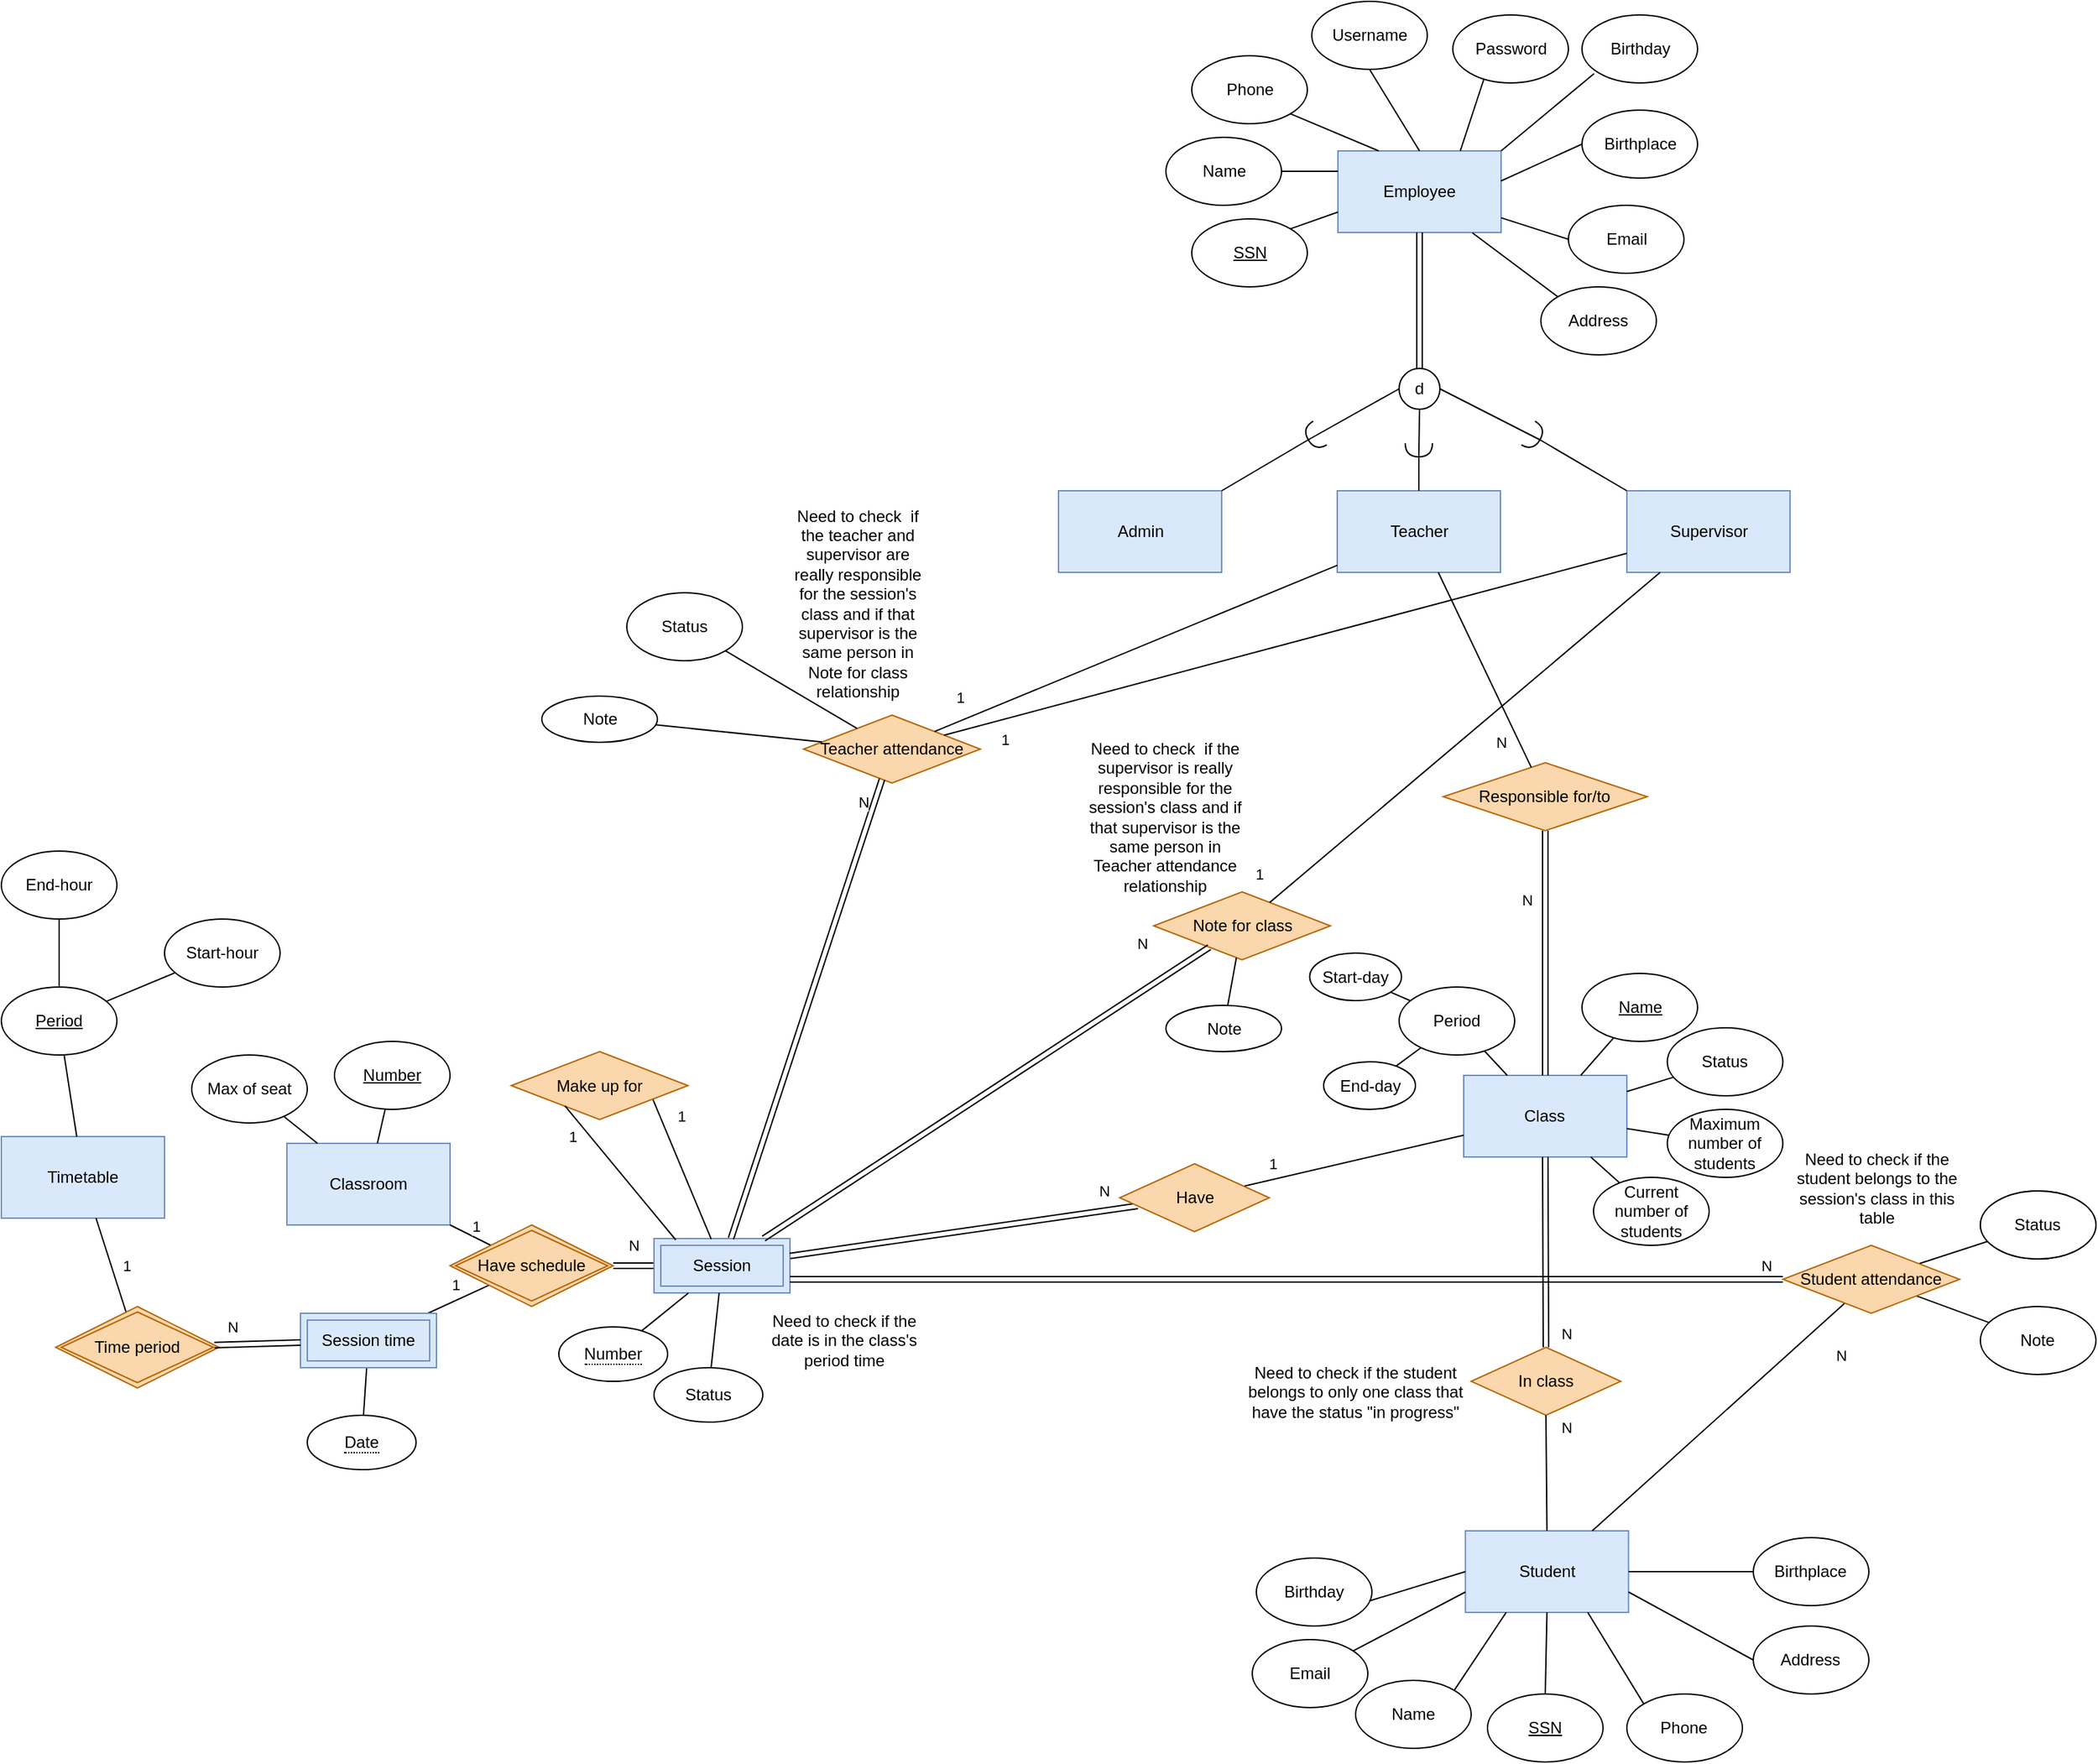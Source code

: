 <mxfile version="21.1.1" type="github" pages="2">
  <diagram id="_IRvp9Y6UCIXvQJjtKuu" name="Main">
    <mxGraphModel dx="4196" dy="4149" grid="1" gridSize="10" guides="1" tooltips="1" connect="1" arrows="1" fold="1" page="1" pageScale="1" pageWidth="827" pageHeight="1169" math="0" shadow="0">
      <root>
        <mxCell id="0" />
        <mxCell id="1" parent="0" />
        <mxCell id="NsBa4VDJcEfUwtNfSTFL-1" value="Teacher" style="rounded=0;whiteSpace=wrap;html=1;fillColor=#dae8fc;strokeColor=#6c8ebf;" parent="1" vertex="1">
          <mxGeometry x="172.5" y="-950" width="120" height="60" as="geometry" />
        </mxCell>
        <mxCell id="NsBa4VDJcEfUwtNfSTFL-2" value="Student" style="rounded=0;whiteSpace=wrap;html=1;fillColor=#dae8fc;strokeColor=#6c8ebf;" parent="1" vertex="1">
          <mxGeometry x="266.74" y="-185" width="120" height="60" as="geometry" />
        </mxCell>
        <mxCell id="NsBa4VDJcEfUwtNfSTFL-3" value="Class" style="rounded=0;whiteSpace=wrap;html=1;fillColor=#dae8fc;strokeColor=#6c8ebf;" parent="1" vertex="1">
          <mxGeometry x="265.49" y="-520" width="120" height="60" as="geometry" />
        </mxCell>
        <mxCell id="NsBa4VDJcEfUwtNfSTFL-4" value="Employee" style="rounded=0;whiteSpace=wrap;html=1;fillColor=#dae8fc;strokeColor=#6c8ebf;" parent="1" vertex="1">
          <mxGeometry x="173" y="-1200" width="120" height="60" as="geometry" />
        </mxCell>
        <mxCell id="NsBa4VDJcEfUwtNfSTFL-5" value="Supervisor" style="rounded=0;whiteSpace=wrap;html=1;fillColor=#dae8fc;strokeColor=#6c8ebf;" parent="1" vertex="1">
          <mxGeometry x="385.5" y="-950" width="120" height="60" as="geometry" />
        </mxCell>
        <mxCell id="NsBa4VDJcEfUwtNfSTFL-6" value="Admin" style="rounded=0;whiteSpace=wrap;html=1;fillColor=#dae8fc;strokeColor=#6c8ebf;" parent="1" vertex="1">
          <mxGeometry x="-32.5" y="-950" width="120" height="60" as="geometry" />
        </mxCell>
        <mxCell id="NsBa4VDJcEfUwtNfSTFL-7" value="d" style="ellipse;whiteSpace=wrap;html=1;aspect=fixed;" parent="1" vertex="1">
          <mxGeometry x="218" y="-1040" width="30" height="30" as="geometry" />
        </mxCell>
        <mxCell id="NsBa4VDJcEfUwtNfSTFL-8" value="" style="endArrow=none;html=1;rounded=0;entryX=0.5;entryY=1;entryDx=0;entryDy=0;exitX=0.5;exitY=0;exitDx=0;exitDy=0;shape=link;" parent="1" source="NsBa4VDJcEfUwtNfSTFL-7" target="NsBa4VDJcEfUwtNfSTFL-4" edge="1">
          <mxGeometry width="50" height="50" relative="1" as="geometry">
            <mxPoint x="438" y="-960" as="sourcePoint" />
            <mxPoint x="488" y="-1010" as="targetPoint" />
          </mxGeometry>
        </mxCell>
        <mxCell id="NsBa4VDJcEfUwtNfSTFL-9" value="&lt;u&gt;SSN&lt;/u&gt;" style="ellipse;whiteSpace=wrap;html=1;" parent="1" vertex="1">
          <mxGeometry x="65.5" y="-1150" width="85" height="50" as="geometry" />
        </mxCell>
        <mxCell id="NsBa4VDJcEfUwtNfSTFL-10" value="Name" style="ellipse;whiteSpace=wrap;html=1;" parent="1" vertex="1">
          <mxGeometry x="46.5" y="-1210" width="85" height="50" as="geometry" />
        </mxCell>
        <mxCell id="NsBa4VDJcEfUwtNfSTFL-11" value="Phone" style="ellipse;whiteSpace=wrap;html=1;" parent="1" vertex="1">
          <mxGeometry x="65.5" y="-1270" width="85" height="50" as="geometry" />
        </mxCell>
        <mxCell id="NsBa4VDJcEfUwtNfSTFL-12" value="Username" style="ellipse;whiteSpace=wrap;html=1;" parent="1" vertex="1">
          <mxGeometry x="153.75" y="-1310" width="85" height="50" as="geometry" />
        </mxCell>
        <mxCell id="NsBa4VDJcEfUwtNfSTFL-13" value="Password" style="ellipse;whiteSpace=wrap;html=1;" parent="1" vertex="1">
          <mxGeometry x="257.5" y="-1300" width="85" height="50" as="geometry" />
        </mxCell>
        <mxCell id="NsBa4VDJcEfUwtNfSTFL-14" value="Email" style="ellipse;whiteSpace=wrap;html=1;" parent="1" vertex="1">
          <mxGeometry x="342.5" y="-1160" width="85" height="50" as="geometry" />
        </mxCell>
        <mxCell id="NsBa4VDJcEfUwtNfSTFL-15" value="Address" style="ellipse;whiteSpace=wrap;html=1;" parent="1" vertex="1">
          <mxGeometry x="322.25" y="-1100" width="85" height="50" as="geometry" />
        </mxCell>
        <mxCell id="NsBa4VDJcEfUwtNfSTFL-16" value="" style="endArrow=none;html=1;rounded=0;entryX=1;entryY=0;entryDx=0;entryDy=0;exitX=0;exitY=0.75;exitDx=0;exitDy=0;" parent="1" source="NsBa4VDJcEfUwtNfSTFL-4" target="NsBa4VDJcEfUwtNfSTFL-9" edge="1">
          <mxGeometry width="50" height="50" relative="1" as="geometry">
            <mxPoint x="150.5" y="-1020" as="sourcePoint" />
            <mxPoint x="200.5" y="-1070" as="targetPoint" />
          </mxGeometry>
        </mxCell>
        <mxCell id="NsBa4VDJcEfUwtNfSTFL-17" value="" style="endArrow=none;html=1;rounded=0;entryX=1;entryY=0.5;entryDx=0;entryDy=0;exitX=0;exitY=0.25;exitDx=0;exitDy=0;" parent="1" source="NsBa4VDJcEfUwtNfSTFL-4" target="NsBa4VDJcEfUwtNfSTFL-10" edge="1">
          <mxGeometry width="50" height="50" relative="1" as="geometry">
            <mxPoint x="175.5" y="-1145" as="sourcePoint" />
            <mxPoint x="148.5" y="-1133" as="targetPoint" />
          </mxGeometry>
        </mxCell>
        <mxCell id="NsBa4VDJcEfUwtNfSTFL-18" value="" style="endArrow=none;html=1;rounded=0;entryX=1;entryY=1;entryDx=0;entryDy=0;exitX=0.25;exitY=0;exitDx=0;exitDy=0;" parent="1" source="NsBa4VDJcEfUwtNfSTFL-4" target="NsBa4VDJcEfUwtNfSTFL-11" edge="1">
          <mxGeometry width="50" height="50" relative="1" as="geometry">
            <mxPoint x="190.5" y="-1200" as="sourcePoint" />
            <mxPoint x="125.5" y="-1175" as="targetPoint" />
          </mxGeometry>
        </mxCell>
        <mxCell id="NsBa4VDJcEfUwtNfSTFL-19" value="" style="endArrow=none;html=1;rounded=0;entryX=0.5;entryY=1;entryDx=0;entryDy=0;exitX=0.5;exitY=0;exitDx=0;exitDy=0;" parent="1" source="NsBa4VDJcEfUwtNfSTFL-4" target="NsBa4VDJcEfUwtNfSTFL-12" edge="1">
          <mxGeometry width="50" height="50" relative="1" as="geometry">
            <mxPoint x="200.5" y="-1190" as="sourcePoint" />
            <mxPoint x="173.5" y="-1207" as="targetPoint" />
          </mxGeometry>
        </mxCell>
        <mxCell id="NsBa4VDJcEfUwtNfSTFL-20" value="" style="endArrow=none;html=1;rounded=0;entryX=0.27;entryY=0.938;entryDx=0;entryDy=0;exitX=0.75;exitY=0;exitDx=0;exitDy=0;entryPerimeter=0;" parent="1" source="NsBa4VDJcEfUwtNfSTFL-4" target="NsBa4VDJcEfUwtNfSTFL-13" edge="1">
          <mxGeometry width="50" height="50" relative="1" as="geometry">
            <mxPoint x="235.5" y="-1190" as="sourcePoint" />
            <mxPoint x="235.5" y="-1230" as="targetPoint" />
          </mxGeometry>
        </mxCell>
        <mxCell id="NsBa4VDJcEfUwtNfSTFL-21" value="" style="endArrow=none;html=1;rounded=0;entryX=0;entryY=0.5;entryDx=0;entryDy=0;" parent="1" source="NsBa4VDJcEfUwtNfSTFL-4" target="NsBa4VDJcEfUwtNfSTFL-14" edge="1">
          <mxGeometry width="50" height="50" relative="1" as="geometry">
            <mxPoint x="265.5" y="-1190" as="sourcePoint" />
            <mxPoint x="289.5" y="-1207" as="targetPoint" />
          </mxGeometry>
        </mxCell>
        <mxCell id="NsBa4VDJcEfUwtNfSTFL-22" value="" style="endArrow=none;html=1;rounded=0;entryX=0;entryY=0;entryDx=0;entryDy=0;exitX=0.824;exitY=1.004;exitDx=0;exitDy=0;exitPerimeter=0;" parent="1" source="NsBa4VDJcEfUwtNfSTFL-4" target="NsBa4VDJcEfUwtNfSTFL-15" edge="1">
          <mxGeometry width="50" height="50" relative="1" as="geometry">
            <mxPoint x="295.5" y="-1175" as="sourcePoint" />
            <mxPoint x="335.5" y="-1175" as="targetPoint" />
          </mxGeometry>
        </mxCell>
        <mxCell id="NsBa4VDJcEfUwtNfSTFL-23" value="In class" style="rhombus;whiteSpace=wrap;html=1;fillColor=#fad7ac;strokeColor=#b46504;" parent="1" vertex="1">
          <mxGeometry x="270.99" y="-320" width="110" height="50" as="geometry" />
        </mxCell>
        <mxCell id="NsBa4VDJcEfUwtNfSTFL-24" value="&lt;u&gt;Name&lt;/u&gt;" style="ellipse;whiteSpace=wrap;html=1;" parent="1" vertex="1">
          <mxGeometry x="352.5" y="-595" width="85" height="50" as="geometry" />
        </mxCell>
        <mxCell id="NsBa4VDJcEfUwtNfSTFL-25" value="Name" style="ellipse;whiteSpace=wrap;html=1;" parent="1" vertex="1">
          <mxGeometry x="185.99" y="-75" width="85" height="50" as="geometry" />
        </mxCell>
        <mxCell id="NsBa4VDJcEfUwtNfSTFL-26" value="&lt;u&gt;SSN&lt;/u&gt;" style="ellipse;whiteSpace=wrap;html=1;" parent="1" vertex="1">
          <mxGeometry x="282.99" y="-65" width="85" height="50" as="geometry" />
        </mxCell>
        <mxCell id="NsBa4VDJcEfUwtNfSTFL-27" value="Phone" style="ellipse;whiteSpace=wrap;html=1;" parent="1" vertex="1">
          <mxGeometry x="385.49" y="-65" width="85" height="50" as="geometry" />
        </mxCell>
        <mxCell id="NsBa4VDJcEfUwtNfSTFL-28" value="Email" style="ellipse;whiteSpace=wrap;html=1;" parent="1" vertex="1">
          <mxGeometry x="110" y="-105" width="85" height="50" as="geometry" />
        </mxCell>
        <mxCell id="NsBa4VDJcEfUwtNfSTFL-29" value="Address" style="ellipse;whiteSpace=wrap;html=1;" parent="1" vertex="1">
          <mxGeometry x="478.49" y="-115" width="85" height="50" as="geometry" />
        </mxCell>
        <mxCell id="NsBa4VDJcEfUwtNfSTFL-30" value="Responsible for/to" style="rhombus;whiteSpace=wrap;html=1;fillColor=#fad7ac;strokeColor=#b46504;" parent="1" vertex="1">
          <mxGeometry x="250.49" y="-750" width="150" height="50" as="geometry" />
        </mxCell>
        <mxCell id="NsBa4VDJcEfUwtNfSTFL-32" value="" style="endArrow=none;html=1;rounded=0;" parent="1" source="NsBa4VDJcEfUwtNfSTFL-24" target="NsBa4VDJcEfUwtNfSTFL-3" edge="1">
          <mxGeometry width="50" height="50" relative="1" as="geometry">
            <mxPoint x="246.49" y="-480" as="sourcePoint" />
            <mxPoint x="280.49" y="-480" as="targetPoint" />
          </mxGeometry>
        </mxCell>
        <mxCell id="NsBa4VDJcEfUwtNfSTFL-33" value="" style="endArrow=none;html=1;rounded=0;entryX=0;entryY=0.75;entryDx=0;entryDy=0;" parent="1" source="NsBa4VDJcEfUwtNfSTFL-28" target="NsBa4VDJcEfUwtNfSTFL-2" edge="1">
          <mxGeometry width="50" height="50" relative="1" as="geometry">
            <mxPoint x="170.49" y="-80.0" as="sourcePoint" />
            <mxPoint x="321.74" y="-245" as="targetPoint" />
          </mxGeometry>
        </mxCell>
        <mxCell id="NsBa4VDJcEfUwtNfSTFL-34" value="" style="endArrow=none;html=1;rounded=0;exitX=1;exitY=0.75;exitDx=0;exitDy=0;entryX=0;entryY=0.5;entryDx=0;entryDy=0;" parent="1" source="NsBa4VDJcEfUwtNfSTFL-2" target="NsBa4VDJcEfUwtNfSTFL-29" edge="1">
          <mxGeometry width="50" height="50" relative="1" as="geometry">
            <mxPoint x="271.74" y="-195" as="sourcePoint" />
            <mxPoint x="321.74" y="-245" as="targetPoint" />
          </mxGeometry>
        </mxCell>
        <mxCell id="NsBa4VDJcEfUwtNfSTFL-35" value="" style="endArrow=none;html=1;rounded=0;exitX=1;exitY=0;exitDx=0;exitDy=0;entryX=0.25;entryY=1;entryDx=0;entryDy=0;" parent="1" source="NsBa4VDJcEfUwtNfSTFL-25" target="NsBa4VDJcEfUwtNfSTFL-2" edge="1">
          <mxGeometry width="50" height="50" relative="1" as="geometry">
            <mxPoint x="271.74" y="-195" as="sourcePoint" />
            <mxPoint x="321.74" y="-245" as="targetPoint" />
          </mxGeometry>
        </mxCell>
        <mxCell id="NsBa4VDJcEfUwtNfSTFL-36" value="" style="endArrow=none;html=1;rounded=0;exitX=0.5;exitY=0;exitDx=0;exitDy=0;entryX=0.5;entryY=1;entryDx=0;entryDy=0;" parent="1" source="NsBa4VDJcEfUwtNfSTFL-26" target="NsBa4VDJcEfUwtNfSTFL-2" edge="1">
          <mxGeometry width="50" height="50" relative="1" as="geometry">
            <mxPoint x="264.74" y="-98" as="sourcePoint" />
            <mxPoint x="276.74" y="-115" as="targetPoint" />
          </mxGeometry>
        </mxCell>
        <mxCell id="NsBa4VDJcEfUwtNfSTFL-37" value="" style="endArrow=none;html=1;rounded=0;exitX=0;exitY=0;exitDx=0;exitDy=0;entryX=0.75;entryY=1;entryDx=0;entryDy=0;" parent="1" source="NsBa4VDJcEfUwtNfSTFL-27" target="NsBa4VDJcEfUwtNfSTFL-2" edge="1">
          <mxGeometry width="50" height="50" relative="1" as="geometry">
            <mxPoint x="264.74" y="-98" as="sourcePoint" />
            <mxPoint x="276.74" y="-115" as="targetPoint" />
          </mxGeometry>
        </mxCell>
        <mxCell id="NsBa4VDJcEfUwtNfSTFL-38" value="" style="endArrow=none;html=1;rounded=0;" parent="1" source="NsBa4VDJcEfUwtNfSTFL-30" target="NsBa4VDJcEfUwtNfSTFL-1" edge="1">
          <mxGeometry width="50" height="50" relative="1" as="geometry">
            <mxPoint x="105" y="-510" as="sourcePoint" />
            <mxPoint x="155" y="-560" as="targetPoint" />
          </mxGeometry>
        </mxCell>
        <mxCell id="NsBa4VDJcEfUwtNfSTFL-39" value="N" style="edgeLabel;html=1;align=center;verticalAlign=middle;resizable=0;points=[];" parent="NsBa4VDJcEfUwtNfSTFL-38" connectable="0" vertex="1">
          <mxGeometry x="-0.582" y="1" relative="1" as="geometry">
            <mxPoint x="-7" y="11" as="offset" />
          </mxGeometry>
        </mxCell>
        <mxCell id="NsBa4VDJcEfUwtNfSTFL-40" value="" style="endArrow=none;html=1;rounded=0;exitX=1;exitY=0.5;exitDx=0;exitDy=0;entryX=0;entryY=0.5;entryDx=0;entryDy=0;startArrow=none;exitPerimeter=0;" parent="1" source="NsBa4VDJcEfUwtNfSTFL-58" target="NsBa4VDJcEfUwtNfSTFL-7" edge="1">
          <mxGeometry width="50" height="50" relative="1" as="geometry">
            <mxPoint x="317.5" y="-850" as="sourcePoint" />
            <mxPoint x="367.5" y="-900" as="targetPoint" />
          </mxGeometry>
        </mxCell>
        <mxCell id="NsBa4VDJcEfUwtNfSTFL-41" value="" style="endArrow=none;html=1;rounded=0;exitX=1;exitY=0.5;exitDx=0;exitDy=0;entryX=0.5;entryY=1;entryDx=0;entryDy=0;startArrow=none;exitPerimeter=0;" parent="1" source="NsBa4VDJcEfUwtNfSTFL-60" target="NsBa4VDJcEfUwtNfSTFL-7" edge="1">
          <mxGeometry width="50" height="50" relative="1" as="geometry">
            <mxPoint x="97.5" y="-940" as="sourcePoint" />
            <mxPoint x="232.5" y="-1015" as="targetPoint" />
          </mxGeometry>
        </mxCell>
        <mxCell id="NsBa4VDJcEfUwtNfSTFL-42" value="" style="endArrow=none;html=1;rounded=0;entryX=1;entryY=0.5;entryDx=0;entryDy=0;exitX=1;exitY=0.5;exitDx=0;exitDy=0;startArrow=none;exitPerimeter=0;" parent="1" source="NsBa4VDJcEfUwtNfSTFL-62" target="NsBa4VDJcEfUwtNfSTFL-7" edge="1">
          <mxGeometry width="50" height="50" relative="1" as="geometry">
            <mxPoint x="387.5" y="-920" as="sourcePoint" />
            <mxPoint x="437.5" y="-970" as="targetPoint" />
          </mxGeometry>
        </mxCell>
        <mxCell id="NsBa4VDJcEfUwtNfSTFL-44" value="" style="endArrow=none;html=1;rounded=0;shape=link;" parent="1" source="NsBa4VDJcEfUwtNfSTFL-30" target="NsBa4VDJcEfUwtNfSTFL-3" edge="1">
          <mxGeometry width="50" height="50" relative="1" as="geometry">
            <mxPoint x="150.49" y="-560" as="sourcePoint" />
            <mxPoint x="320.49" y="-600" as="targetPoint" />
          </mxGeometry>
        </mxCell>
        <mxCell id="NsBa4VDJcEfUwtNfSTFL-45" value="N" style="edgeLabel;html=1;align=center;verticalAlign=middle;resizable=0;points=[];" parent="NsBa4VDJcEfUwtNfSTFL-44" connectable="0" vertex="1">
          <mxGeometry x="-0.265" y="-3" relative="1" as="geometry">
            <mxPoint x="-11" y="-15" as="offset" />
          </mxGeometry>
        </mxCell>
        <mxCell id="NsBa4VDJcEfUwtNfSTFL-52" value="" style="endArrow=none;html=1;rounded=0;entryX=0.5;entryY=1;entryDx=0;entryDy=0;exitX=0.5;exitY=0;exitDx=0;exitDy=0;shape=link;" parent="1" source="NsBa4VDJcEfUwtNfSTFL-23" target="NsBa4VDJcEfUwtNfSTFL-3" edge="1">
          <mxGeometry width="50" height="50" relative="1" as="geometry">
            <mxPoint x="310.49" y="-290" as="sourcePoint" />
            <mxPoint x="360.49" y="-340" as="targetPoint" />
          </mxGeometry>
        </mxCell>
        <mxCell id="NsBa4VDJcEfUwtNfSTFL-53" value="" style="endArrow=none;html=1;rounded=0;entryX=0.5;entryY=1;entryDx=0;entryDy=0;exitX=0.5;exitY=0;exitDx=0;exitDy=0;" parent="1" source="NsBa4VDJcEfUwtNfSTFL-2" target="NsBa4VDJcEfUwtNfSTFL-23" edge="1">
          <mxGeometry width="50" height="50" relative="1" as="geometry">
            <mxPoint x="310.49" y="-290" as="sourcePoint" />
            <mxPoint x="320.49" y="-320" as="targetPoint" />
          </mxGeometry>
        </mxCell>
        <mxCell id="NsBa4VDJcEfUwtNfSTFL-54" value="N" style="edgeLabel;html=1;align=center;verticalAlign=middle;resizable=0;points=[];" parent="NsBa4VDJcEfUwtNfSTFL-53" connectable="0" vertex="1">
          <mxGeometry x="0.312" y="2" relative="1" as="geometry">
            <mxPoint x="17" y="-89" as="offset" />
          </mxGeometry>
        </mxCell>
        <mxCell id="NsBa4VDJcEfUwtNfSTFL-55" value="N" style="edgeLabel;html=1;align=center;verticalAlign=middle;resizable=0;points=[];" parent="NsBa4VDJcEfUwtNfSTFL-53" connectable="0" vertex="1">
          <mxGeometry x="0.266" y="-3" relative="1" as="geometry">
            <mxPoint x="11" y="-22" as="offset" />
          </mxGeometry>
        </mxCell>
        <mxCell id="NsBa4VDJcEfUwtNfSTFL-57" value="" style="endArrow=none;html=1;rounded=0;exitX=1;exitY=0;exitDx=0;exitDy=0;entryX=1;entryY=0.5;entryDx=0;entryDy=0;entryPerimeter=0;" parent="1" source="NsBa4VDJcEfUwtNfSTFL-6" target="NsBa4VDJcEfUwtNfSTFL-58" edge="1">
          <mxGeometry width="50" height="50" relative="1" as="geometry">
            <mxPoint x="87.5" y="-950" as="sourcePoint" />
            <mxPoint x="218.5" y="-1025" as="targetPoint" />
          </mxGeometry>
        </mxCell>
        <mxCell id="NsBa4VDJcEfUwtNfSTFL-58" value="" style="shape=requiredInterface;html=1;verticalLabelPosition=bottom;sketch=0;rotation=-210;" parent="1" vertex="1">
          <mxGeometry x="150.5" y="-1000" width="10" height="20" as="geometry" />
        </mxCell>
        <mxCell id="NsBa4VDJcEfUwtNfSTFL-59" value="" style="endArrow=none;html=1;rounded=0;exitX=0.5;exitY=0;exitDx=0;exitDy=0;entryX=1;entryY=0.5;entryDx=0;entryDy=0;entryPerimeter=0;" parent="1" source="NsBa4VDJcEfUwtNfSTFL-1" target="NsBa4VDJcEfUwtNfSTFL-60" edge="1">
          <mxGeometry width="50" height="50" relative="1" as="geometry">
            <mxPoint x="232.5" y="-950" as="sourcePoint" />
            <mxPoint x="233.5" y="-1010" as="targetPoint" />
          </mxGeometry>
        </mxCell>
        <mxCell id="NsBa4VDJcEfUwtNfSTFL-60" value="" style="shape=requiredInterface;html=1;verticalLabelPosition=bottom;sketch=0;rotation=90;" parent="1" vertex="1">
          <mxGeometry x="227.5" y="-990" width="10" height="20" as="geometry" />
        </mxCell>
        <mxCell id="NsBa4VDJcEfUwtNfSTFL-61" value="" style="endArrow=none;html=1;rounded=0;entryX=1;entryY=0.5;entryDx=0;entryDy=0;exitX=0;exitY=0;exitDx=0;exitDy=0;" parent="1" source="NsBa4VDJcEfUwtNfSTFL-5" target="NsBa4VDJcEfUwtNfSTFL-62" edge="1">
          <mxGeometry width="50" height="50" relative="1" as="geometry">
            <mxPoint x="382.5" y="-950" as="sourcePoint" />
            <mxPoint x="248.5" y="-1025" as="targetPoint" />
          </mxGeometry>
        </mxCell>
        <mxCell id="NsBa4VDJcEfUwtNfSTFL-62" value="" style="shape=requiredInterface;html=1;verticalLabelPosition=bottom;sketch=0;rotation=30;" parent="1" vertex="1">
          <mxGeometry x="312.25" y="-1000" width="10" height="20" as="geometry" />
        </mxCell>
        <mxCell id="NsBa4VDJcEfUwtNfSTFL-74" value="Classroom" style="rounded=0;whiteSpace=wrap;html=1;fillColor=#dae8fc;strokeColor=#6C8EBF;" parent="1" vertex="1">
          <mxGeometry x="-600" y="-470" width="120" height="60" as="geometry" />
        </mxCell>
        <mxCell id="NsBa4VDJcEfUwtNfSTFL-75" value="&lt;u&gt;Number&lt;/u&gt;" style="ellipse;whiteSpace=wrap;html=1;" parent="1" vertex="1">
          <mxGeometry x="-565" y="-545" width="85" height="50" as="geometry" />
        </mxCell>
        <mxCell id="NsBa4VDJcEfUwtNfSTFL-76" value="" style="endArrow=none;html=1;rounded=0;" parent="1" source="NsBa4VDJcEfUwtNfSTFL-75" target="NsBa4VDJcEfUwtNfSTFL-74" edge="1">
          <mxGeometry width="50" height="50" relative="1" as="geometry">
            <mxPoint x="-83" y="-265" as="sourcePoint" />
            <mxPoint x="-33" y="-315" as="targetPoint" />
          </mxGeometry>
        </mxCell>
        <mxCell id="NsBa4VDJcEfUwtNfSTFL-77" value="" style="endArrow=none;html=1;rounded=0;" parent="1" source="Xa7vmcvFHaN_zs3zjcBk-12" target="Xa7vmcvFHaN_zs3zjcBk-13" edge="1">
          <mxGeometry width="50" height="50" relative="1" as="geometry">
            <mxPoint x="-540" y="-285" as="sourcePoint" />
            <mxPoint x="-540" y="-235" as="targetPoint" />
          </mxGeometry>
        </mxCell>
        <mxCell id="NsBa4VDJcEfUwtNfSTFL-82" value="&lt;span style=&quot;font-weight: normal;&quot;&gt;End-day&lt;/span&gt;" style="ellipse;whiteSpace=wrap;html=1;" parent="1" vertex="1">
          <mxGeometry x="162.5" y="-530" width="67.5" height="35" as="geometry" />
        </mxCell>
        <mxCell id="NsBa4VDJcEfUwtNfSTFL-83" value="" style="endArrow=none;html=1;rounded=0;" parent="1" source="NsBa4VDJcEfUwtNfSTFL-117" target="NsBa4VDJcEfUwtNfSTFL-116" edge="1">
          <mxGeometry width="50" height="50" relative="1" as="geometry">
            <mxPoint x="99.997" y="-587.008" as="sourcePoint" />
            <mxPoint x="275.49" y="-510" as="targetPoint" />
          </mxGeometry>
        </mxCell>
        <mxCell id="NsBa4VDJcEfUwtNfSTFL-84" value="" style="endArrow=none;html=1;rounded=0;" parent="1" source="NsBa4VDJcEfUwtNfSTFL-82" target="NsBa4VDJcEfUwtNfSTFL-116" edge="1">
          <mxGeometry width="50" height="50" relative="1" as="geometry">
            <mxPoint x="416.49" y="-527" as="sourcePoint" />
            <mxPoint x="395.49" y="-510" as="targetPoint" />
          </mxGeometry>
        </mxCell>
        <mxCell id="NsBa4VDJcEfUwtNfSTFL-97" value="Birthday" style="ellipse;whiteSpace=wrap;html=1;" parent="1" vertex="1">
          <mxGeometry x="352.5" y="-1300" width="85" height="50" as="geometry" />
        </mxCell>
        <mxCell id="NsBa4VDJcEfUwtNfSTFL-98" value="Birthplace" style="ellipse;whiteSpace=wrap;html=1;" parent="1" vertex="1">
          <mxGeometry x="352.5" y="-1230" width="85" height="50" as="geometry" />
        </mxCell>
        <mxCell id="NsBa4VDJcEfUwtNfSTFL-99" value="" style="endArrow=none;html=1;rounded=0;entryX=0;entryY=0.5;entryDx=0;entryDy=0;exitX=0.999;exitY=0.369;exitDx=0;exitDy=0;exitPerimeter=0;" parent="1" source="NsBa4VDJcEfUwtNfSTFL-4" target="NsBa4VDJcEfUwtNfSTFL-98" edge="1">
          <mxGeometry width="50" height="50" relative="1" as="geometry">
            <mxPoint x="303.5" y="-1141" as="sourcePoint" />
            <mxPoint x="352.5" y="-1125" as="targetPoint" />
          </mxGeometry>
        </mxCell>
        <mxCell id="NsBa4VDJcEfUwtNfSTFL-100" value="" style="endArrow=none;html=1;rounded=0;entryX=0.105;entryY=0.862;entryDx=0;entryDy=0;exitX=1;exitY=0;exitDx=0;exitDy=0;entryPerimeter=0;" parent="1" source="NsBa4VDJcEfUwtNfSTFL-4" target="NsBa4VDJcEfUwtNfSTFL-97" edge="1">
          <mxGeometry width="50" height="50" relative="1" as="geometry">
            <mxPoint x="302.5" y="-1168" as="sourcePoint" />
            <mxPoint x="362.5" y="-1195" as="targetPoint" />
          </mxGeometry>
        </mxCell>
        <mxCell id="NsBa4VDJcEfUwtNfSTFL-101" value="Birthday" style="ellipse;whiteSpace=wrap;html=1;" parent="1" vertex="1">
          <mxGeometry x="112.99" y="-165" width="85" height="50" as="geometry" />
        </mxCell>
        <mxCell id="NsBa4VDJcEfUwtNfSTFL-102" value="Birthplace" style="ellipse;whiteSpace=wrap;html=1;" parent="1" vertex="1">
          <mxGeometry x="478.49" y="-180" width="85" height="50" as="geometry" />
        </mxCell>
        <mxCell id="NsBa4VDJcEfUwtNfSTFL-103" value="" style="endArrow=none;html=1;rounded=0;entryX=0;entryY=0.5;entryDx=0;entryDy=0;exitX=0.976;exitY=0.632;exitDx=0;exitDy=0;exitPerimeter=0;" parent="1" source="NsBa4VDJcEfUwtNfSTFL-101" target="NsBa4VDJcEfUwtNfSTFL-2" edge="1">
          <mxGeometry width="50" height="50" relative="1" as="geometry">
            <mxPoint x="200.49" y="-145" as="sourcePoint" />
            <mxPoint x="276.49" y="-130" as="targetPoint" />
          </mxGeometry>
        </mxCell>
        <mxCell id="NsBa4VDJcEfUwtNfSTFL-104" value="" style="endArrow=none;html=1;rounded=0;exitX=1;exitY=0.5;exitDx=0;exitDy=0;entryX=0;entryY=0.5;entryDx=0;entryDy=0;" parent="1" source="NsBa4VDJcEfUwtNfSTFL-2" target="NsBa4VDJcEfUwtNfSTFL-102" edge="1">
          <mxGeometry width="50" height="50" relative="1" as="geometry">
            <mxPoint x="396.49" y="-130" as="sourcePoint" />
            <mxPoint x="480.49" y="-90" as="targetPoint" />
          </mxGeometry>
        </mxCell>
        <mxCell id="NsBa4VDJcEfUwtNfSTFL-112" value="1" style="endArrow=none;html=1;rounded=0;" parent="1" source="5-32U8j99or0GstQlVqZ-1" target="NsBa4VDJcEfUwtNfSTFL-74" edge="1">
          <mxGeometry x="-0.048" y="-8" width="50" height="50" relative="1" as="geometry">
            <mxPoint x="-452.5" y="-392.5" as="sourcePoint" />
            <mxPoint x="21" y="-275" as="targetPoint" />
            <mxPoint as="offset" />
          </mxGeometry>
        </mxCell>
        <mxCell id="NsBa4VDJcEfUwtNfSTFL-113" value="1" style="endArrow=none;html=1;rounded=0;" parent="1" source="5-32U8j99or0GstQlVqZ-1" target="Xa7vmcvFHaN_zs3zjcBk-12" edge="1">
          <mxGeometry x="-0.099" y="-11" width="50" height="50" relative="1" as="geometry">
            <mxPoint x="-440" y="-363" as="sourcePoint" />
            <mxPoint x="-484.615" y="-345" as="targetPoint" />
            <mxPoint as="offset" />
          </mxGeometry>
        </mxCell>
        <mxCell id="NsBa4VDJcEfUwtNfSTFL-116" value="Period" style="ellipse;whiteSpace=wrap;html=1;" parent="1" vertex="1">
          <mxGeometry x="218" y="-585" width="85" height="50" as="geometry" />
        </mxCell>
        <mxCell id="NsBa4VDJcEfUwtNfSTFL-117" value="Start-day" style="ellipse;whiteSpace=wrap;html=1;" parent="1" vertex="1">
          <mxGeometry x="152.24" y="-610" width="67.5" height="35" as="geometry" />
        </mxCell>
        <mxCell id="NsBa4VDJcEfUwtNfSTFL-118" value="" style="endArrow=none;html=1;rounded=0;" parent="1" source="NsBa4VDJcEfUwtNfSTFL-3" target="NsBa4VDJcEfUwtNfSTFL-116" edge="1">
          <mxGeometry width="50" height="50" relative="1" as="geometry">
            <mxPoint x="372.49" y="-527" as="sourcePoint" />
            <mxPoint x="365.49" y="-510" as="targetPoint" />
          </mxGeometry>
        </mxCell>
        <mxCell id="NsBa4VDJcEfUwtNfSTFL-121" value="N" style="endArrow=none;html=1;rounded=0;shape=link;" parent="1" source="5-32U8j99or0GstQlVqZ-1" target="LoS6PslLuwaPHfb9e8Ou-1" edge="1">
          <mxGeometry x="-0.009" y="15" width="50" height="50" relative="1" as="geometry">
            <mxPoint x="-370" y="-380" as="sourcePoint" />
            <mxPoint x="-289.28" y="-380.4" as="targetPoint" />
            <mxPoint as="offset" />
          </mxGeometry>
        </mxCell>
        <mxCell id="LoS6PslLuwaPHfb9e8Ou-1" value="Session" style="shape=ext;margin=3;double=1;whiteSpace=wrap;html=1;align=center;fillColor=#DAE8FC;strokeColor=#6C8EBF;" parent="1" vertex="1">
          <mxGeometry x="-330" y="-400" width="100" height="40" as="geometry" />
        </mxCell>
        <mxCell id="LoS6PslLuwaPHfb9e8Ou-4" value="N" style="endArrow=none;html=1;rounded=0;shape=link;" parent="1" source="LoS6PslLuwaPHfb9e8Ou-1" target="5-32U8j99or0GstQlVqZ-3" edge="1">
          <mxGeometry x="0.818" y="14" width="50" height="50" relative="1" as="geometry">
            <mxPoint x="-220" y="-415" as="sourcePoint" />
            <mxPoint x="-188.75" y="-415" as="targetPoint" />
            <mxPoint as="offset" />
          </mxGeometry>
        </mxCell>
        <mxCell id="LoS6PslLuwaPHfb9e8Ou-5" value="" style="endArrow=none;html=1;rounded=0;" parent="1" source="5-32U8j99or0GstQlVqZ-3" target="NsBa4VDJcEfUwtNfSTFL-3" edge="1">
          <mxGeometry width="50" height="50" relative="1" as="geometry">
            <mxPoint x="216.74" y="-430" as="sourcePoint" />
            <mxPoint x="518.49" y="-720" as="targetPoint" />
          </mxGeometry>
        </mxCell>
        <mxCell id="LoS6PslLuwaPHfb9e8Ou-6" value="1" style="edgeLabel;html=1;align=center;verticalAlign=middle;resizable=0;points=[];" parent="LoS6PslLuwaPHfb9e8Ou-5" connectable="0" vertex="1">
          <mxGeometry x="-0.582" y="1" relative="1" as="geometry">
            <mxPoint x="-13" y="-8" as="offset" />
          </mxGeometry>
        </mxCell>
        <mxCell id="LoS6PslLuwaPHfb9e8Ou-9" value="&lt;span style=&quot;border-bottom: 1px dotted&quot;&gt;Number&lt;/span&gt;" style="ellipse;whiteSpace=wrap;html=1;align=center;" parent="1" vertex="1">
          <mxGeometry x="-400" y="-335" width="80" height="40" as="geometry" />
        </mxCell>
        <mxCell id="LoS6PslLuwaPHfb9e8Ou-10" value="" style="endArrow=none;html=1;rounded=0;" parent="1" source="LoS6PslLuwaPHfb9e8Ou-9" target="LoS6PslLuwaPHfb9e8Ou-1" edge="1">
          <mxGeometry width="50" height="50" relative="1" as="geometry">
            <mxPoint x="-246" y="-520" as="sourcePoint" />
            <mxPoint x="-189" y="-495" as="targetPoint" />
          </mxGeometry>
        </mxCell>
        <mxCell id="LoS6PslLuwaPHfb9e8Ou-13" value="" style="endArrow=none;html=1;rounded=0;" parent="1" source="NsBa4VDJcEfUwtNfSTFL-2" target="LoS6PslLuwaPHfb9e8Ou-7" edge="1">
          <mxGeometry width="50" height="50" relative="1" as="geometry">
            <mxPoint x="336.49" y="-230" as="sourcePoint" />
            <mxPoint x="336.49" y="-260" as="targetPoint" />
          </mxGeometry>
        </mxCell>
        <mxCell id="LoS6PslLuwaPHfb9e8Ou-15" value="N" style="edgeLabel;html=1;align=center;verticalAlign=middle;resizable=0;points=[];" parent="LoS6PslLuwaPHfb9e8Ou-13" connectable="0" vertex="1">
          <mxGeometry x="0.266" y="-3" relative="1" as="geometry">
            <mxPoint x="63" y="-25" as="offset" />
          </mxGeometry>
        </mxCell>
        <mxCell id="LoS6PslLuwaPHfb9e8Ou-20" value="Status" style="ellipse;whiteSpace=wrap;html=1;" parent="1" vertex="1">
          <mxGeometry x="645.49" y="-435" width="85" height="50" as="geometry" />
        </mxCell>
        <mxCell id="LoS6PslLuwaPHfb9e8Ou-21" value="Note" style="ellipse;whiteSpace=wrap;html=1;" parent="1" vertex="1">
          <mxGeometry x="645.49" y="-350" width="85" height="50" as="geometry" />
        </mxCell>
        <mxCell id="LoS6PslLuwaPHfb9e8Ou-22" value="" style="endArrow=none;html=1;rounded=0;" parent="1" source="LoS6PslLuwaPHfb9e8Ou-20" target="LoS6PslLuwaPHfb9e8Ou-7" edge="1">
          <mxGeometry width="50" height="50" relative="1" as="geometry">
            <mxPoint x="275.49" y="-495" as="sourcePoint" />
            <mxPoint x="199.49" y="-500" as="targetPoint" />
          </mxGeometry>
        </mxCell>
        <mxCell id="LoS6PslLuwaPHfb9e8Ou-24" value="" style="endArrow=none;html=1;rounded=0;" parent="1" source="LoS6PslLuwaPHfb9e8Ou-21" target="LoS6PslLuwaPHfb9e8Ou-7" edge="1">
          <mxGeometry width="50" height="50" relative="1" as="geometry">
            <mxPoint x="695.49" y="-345" as="sourcePoint" />
            <mxPoint x="641.49" y="-378" as="targetPoint" />
          </mxGeometry>
        </mxCell>
        <mxCell id="LoS6PslLuwaPHfb9e8Ou-7" value="Student attendance" style="rhombus;whiteSpace=wrap;html=1;fillColor=#fad7ac;strokeColor=#b46504;" parent="1" vertex="1">
          <mxGeometry x="500.24" y="-395" width="130" height="50" as="geometry" />
        </mxCell>
        <mxCell id="5-32U8j99or0GstQlVqZ-1" value="Have schedule" style="shape=rhombus;double=1;perimeter=rhombusPerimeter;whiteSpace=wrap;html=1;align=center;fillColor=#FAD7AC;strokeColor=#B46504;" parent="1" vertex="1">
          <mxGeometry x="-480" y="-410" width="120" height="60" as="geometry" />
        </mxCell>
        <mxCell id="5-32U8j99or0GstQlVqZ-3" value="Have" style="rhombus;whiteSpace=wrap;html=1;fillColor=#fad7ac;strokeColor=#b46504;" parent="1" vertex="1">
          <mxGeometry x="12.5" y="-455" width="110" height="50" as="geometry" />
        </mxCell>
        <mxCell id="dLddTE17kFlnMx9GV489-3" value="Status" style="ellipse;whiteSpace=wrap;html=1;" parent="1" vertex="1">
          <mxGeometry x="415.24" y="-555" width="85" height="50" as="geometry" />
        </mxCell>
        <mxCell id="dLddTE17kFlnMx9GV489-4" value="" style="endArrow=none;html=1;rounded=0;" parent="1" source="dLddTE17kFlnMx9GV489-3" target="NsBa4VDJcEfUwtNfSTFL-3" edge="1">
          <mxGeometry width="50" height="50" relative="1" as="geometry">
            <mxPoint x="280.49" y="-547" as="sourcePoint" />
            <mxPoint x="297.49" y="-509" as="targetPoint" />
          </mxGeometry>
        </mxCell>
        <mxCell id="yOx9B2AxObz_JR-XIYCs-1" value="Need to check if the student belongs to the session&#39;s class in this table" style="text;html=1;strokeColor=none;fillColor=none;align=center;verticalAlign=middle;whiteSpace=wrap;rounded=0;" parent="1" vertex="1">
          <mxGeometry x="507.63" y="-460" width="122.61" height="45" as="geometry" />
        </mxCell>
        <mxCell id="yOx9B2AxObz_JR-XIYCs-2" value="Need to check if the date is in the class&#39;s period time" style="text;html=1;strokeColor=none;fillColor=none;align=center;verticalAlign=middle;whiteSpace=wrap;rounded=0;" parent="1" vertex="1">
          <mxGeometry x="-250" y="-345" width="120" height="40" as="geometry" />
        </mxCell>
        <mxCell id="yOx9B2AxObz_JR-XIYCs-3" value="Need to check if the student belongs to only one class that have the status &quot;in progress&quot;" style="text;html=1;strokeColor=none;fillColor=none;align=center;verticalAlign=middle;whiteSpace=wrap;rounded=0;" parent="1" vertex="1">
          <mxGeometry x="100.99" y="-310" width="170" height="45" as="geometry" />
        </mxCell>
        <mxCell id="fqYqqV2FEP6NsdqzG0RD-1" value="Teacher attendance" style="rhombus;whiteSpace=wrap;html=1;fillColor=#fad7ac;strokeColor=#b46504;" parent="1" vertex="1">
          <mxGeometry x="-220" y="-785" width="130" height="50" as="geometry" />
        </mxCell>
        <mxCell id="fqYqqV2FEP6NsdqzG0RD-3" value="" style="endArrow=none;html=1;rounded=0;shape=link;" parent="1" source="LoS6PslLuwaPHfb9e8Ou-1" target="fqYqqV2FEP6NsdqzG0RD-1" edge="1">
          <mxGeometry width="50" height="50" relative="1" as="geometry">
            <mxPoint x="100" y="-480" as="sourcePoint" />
            <mxPoint x="150" y="-530" as="targetPoint" />
          </mxGeometry>
        </mxCell>
        <mxCell id="fqYqqV2FEP6NsdqzG0RD-7" value="N" style="edgeLabel;html=1;align=center;verticalAlign=middle;resizable=0;points=[];" parent="fqYqqV2FEP6NsdqzG0RD-3" connectable="0" vertex="1">
          <mxGeometry x="0.364" relative="1" as="geometry">
            <mxPoint x="21" y="-91" as="offset" />
          </mxGeometry>
        </mxCell>
        <mxCell id="fqYqqV2FEP6NsdqzG0RD-4" value="" style="endArrow=none;html=1;rounded=0;" parent="1" source="fqYqqV2FEP6NsdqzG0RD-1" target="NsBa4VDJcEfUwtNfSTFL-1" edge="1">
          <mxGeometry width="50" height="50" relative="1" as="geometry">
            <mxPoint x="110" y="-580" as="sourcePoint" />
            <mxPoint x="160" y="-630" as="targetPoint" />
          </mxGeometry>
        </mxCell>
        <mxCell id="fqYqqV2FEP6NsdqzG0RD-9" value="1" style="edgeLabel;html=1;align=center;verticalAlign=middle;resizable=0;points=[];" parent="fqYqqV2FEP6NsdqzG0RD-4" connectable="0" vertex="1">
          <mxGeometry x="-0.664" y="2" relative="1" as="geometry">
            <mxPoint x="-31" y="-3" as="offset" />
          </mxGeometry>
        </mxCell>
        <mxCell id="fqYqqV2FEP6NsdqzG0RD-5" value="" style="endArrow=none;html=1;rounded=0;" parent="1" source="fqYqqV2FEP6NsdqzG0RD-1" target="NsBa4VDJcEfUwtNfSTFL-5" edge="1">
          <mxGeometry width="50" height="50" relative="1" as="geometry">
            <mxPoint x="-244" y="-630" as="sourcePoint" />
            <mxPoint x="190" y="-880" as="targetPoint" />
          </mxGeometry>
        </mxCell>
        <mxCell id="fqYqqV2FEP6NsdqzG0RD-8" value="1" style="edgeLabel;html=1;align=center;verticalAlign=middle;resizable=0;points=[];" parent="fqYqqV2FEP6NsdqzG0RD-5" connectable="0" vertex="1">
          <mxGeometry x="-0.721" y="-1" relative="1" as="geometry">
            <mxPoint x="-26" y="21" as="offset" />
          </mxGeometry>
        </mxCell>
        <mxCell id="fqYqqV2FEP6NsdqzG0RD-6" value="Note for class" style="rhombus;whiteSpace=wrap;html=1;fillColor=#fad7ac;strokeColor=#b46504;" parent="1" vertex="1">
          <mxGeometry x="37.5" y="-655" width="130" height="50" as="geometry" />
        </mxCell>
        <mxCell id="fqYqqV2FEP6NsdqzG0RD-10" value="Status" style="ellipse;whiteSpace=wrap;html=1;" parent="1" vertex="1">
          <mxGeometry x="645.49" y="-435" width="85" height="50" as="geometry" />
        </mxCell>
        <mxCell id="fqYqqV2FEP6NsdqzG0RD-11" value="Status" style="ellipse;whiteSpace=wrap;html=1;" parent="1" vertex="1">
          <mxGeometry x="-350" y="-875" width="85" height="50" as="geometry" />
        </mxCell>
        <mxCell id="fqYqqV2FEP6NsdqzG0RD-12" value="" style="endArrow=none;html=1;rounded=0;" parent="1" source="fqYqqV2FEP6NsdqzG0RD-11" target="fqYqqV2FEP6NsdqzG0RD-1" edge="1">
          <mxGeometry width="50" height="50" relative="1" as="geometry">
            <mxPoint x="49.5" y="-629.36" as="sourcePoint" />
            <mxPoint x="99.5" y="-679.36" as="targetPoint" />
          </mxGeometry>
        </mxCell>
        <mxCell id="fqYqqV2FEP6NsdqzG0RD-13" value="" style="endArrow=none;html=1;rounded=0;" parent="1" source="fqYqqV2FEP6NsdqzG0RD-6" target="NsBa4VDJcEfUwtNfSTFL-5" edge="1">
          <mxGeometry width="50" height="50" relative="1" as="geometry">
            <mxPoint x="190" y="-610" as="sourcePoint" />
            <mxPoint x="240" y="-660" as="targetPoint" />
          </mxGeometry>
        </mxCell>
        <mxCell id="fqYqqV2FEP6NsdqzG0RD-16" value="1" style="edgeLabel;html=1;align=center;verticalAlign=middle;resizable=0;points=[];" parent="fqYqqV2FEP6NsdqzG0RD-13" connectable="0" vertex="1">
          <mxGeometry x="-0.795" y="1" relative="1" as="geometry">
            <mxPoint x="-37" y="5" as="offset" />
          </mxGeometry>
        </mxCell>
        <mxCell id="fqYqqV2FEP6NsdqzG0RD-14" value="" style="endArrow=none;html=1;rounded=0;shape=link;" parent="1" source="LoS6PslLuwaPHfb9e8Ou-1" target="fqYqqV2FEP6NsdqzG0RD-6" edge="1">
          <mxGeometry width="50" height="50" relative="1" as="geometry">
            <mxPoint x="-36" y="-673" as="sourcePoint" />
            <mxPoint x="396" y="-881" as="targetPoint" />
          </mxGeometry>
        </mxCell>
        <mxCell id="fqYqqV2FEP6NsdqzG0RD-15" value="N" style="edgeLabel;html=1;align=center;verticalAlign=middle;resizable=0;points=[];" parent="fqYqqV2FEP6NsdqzG0RD-14" connectable="0" vertex="1">
          <mxGeometry x="0.36" y="-3" relative="1" as="geometry">
            <mxPoint x="53" y="-74" as="offset" />
          </mxGeometry>
        </mxCell>
        <mxCell id="fqYqqV2FEP6NsdqzG0RD-17" value="Max of seat" style="ellipse;whiteSpace=wrap;html=1;" parent="1" vertex="1">
          <mxGeometry x="-670" y="-535" width="85" height="50" as="geometry" />
        </mxCell>
        <mxCell id="fqYqqV2FEP6NsdqzG0RD-18" value="" style="endArrow=none;html=1;rounded=0;" parent="1" source="fqYqqV2FEP6NsdqzG0RD-17" target="NsBa4VDJcEfUwtNfSTFL-74" edge="1">
          <mxGeometry width="50" height="50" relative="1" as="geometry">
            <mxPoint x="-504" y="-525" as="sourcePoint" />
            <mxPoint x="-522" y="-460" as="targetPoint" />
          </mxGeometry>
        </mxCell>
        <mxCell id="fqYqqV2FEP6NsdqzG0RD-19" value="Note" style="ellipse;whiteSpace=wrap;html=1;" parent="1" vertex="1">
          <mxGeometry x="46.5" y="-571.5" width="85" height="34" as="geometry" />
        </mxCell>
        <mxCell id="fqYqqV2FEP6NsdqzG0RD-20" value="" style="endArrow=none;html=1;rounded=0;" parent="1" source="fqYqqV2FEP6NsdqzG0RD-19" target="fqYqqV2FEP6NsdqzG0RD-6" edge="1">
          <mxGeometry width="50" height="50" relative="1" as="geometry">
            <mxPoint x="120" y="-574.11" as="sourcePoint" />
            <mxPoint x="170" y="-624.11" as="targetPoint" />
          </mxGeometry>
        </mxCell>
        <mxCell id="fqYqqV2FEP6NsdqzG0RD-21" value="Maximum number of students" style="ellipse;whiteSpace=wrap;html=1;" parent="1" vertex="1">
          <mxGeometry x="415.24" y="-495" width="85" height="50" as="geometry" />
        </mxCell>
        <mxCell id="fqYqqV2FEP6NsdqzG0RD-22" value="" style="endArrow=none;html=1;rounded=0;" parent="1" source="fqYqqV2FEP6NsdqzG0RD-21" target="NsBa4VDJcEfUwtNfSTFL-3" edge="1">
          <mxGeometry width="50" height="50" relative="1" as="geometry">
            <mxPoint x="435" y="-546" as="sourcePoint" />
            <mxPoint x="380" y="-510" as="targetPoint" />
          </mxGeometry>
        </mxCell>
        <mxCell id="fqYqqV2FEP6NsdqzG0RD-23" value="Status" style="ellipse;whiteSpace=wrap;html=1;align=center;" parent="1" vertex="1">
          <mxGeometry x="-330" y="-305" width="80" height="40" as="geometry" />
        </mxCell>
        <mxCell id="fqYqqV2FEP6NsdqzG0RD-24" value="" style="endArrow=none;html=1;rounded=0;" parent="1" source="fqYqqV2FEP6NsdqzG0RD-23" target="LoS6PslLuwaPHfb9e8Ou-1" edge="1">
          <mxGeometry width="50" height="50" relative="1" as="geometry">
            <mxPoint x="-355" y="-428" as="sourcePoint" />
            <mxPoint x="-299" y="-390" as="targetPoint" />
          </mxGeometry>
        </mxCell>
        <mxCell id="fqYqqV2FEP6NsdqzG0RD-25" value="Make up for" style="rhombus;whiteSpace=wrap;html=1;fillColor=#fad7ac;strokeColor=#b46504;" parent="1" vertex="1">
          <mxGeometry x="-435" y="-537.5" width="130" height="50" as="geometry" />
        </mxCell>
        <mxCell id="fqYqqV2FEP6NsdqzG0RD-26" value="1" style="endArrow=none;html=1;rounded=0;exitX=0.16;exitY=0.025;exitDx=0;exitDy=0;exitPerimeter=0;entryX=0.304;entryY=0.798;entryDx=0;entryDy=0;entryPerimeter=0;" parent="1" source="LoS6PslLuwaPHfb9e8Ou-1" target="fqYqqV2FEP6NsdqzG0RD-25" edge="1">
          <mxGeometry x="0.673" y="10" width="50" height="50" relative="1" as="geometry">
            <mxPoint x="-298" y="-400" as="sourcePoint" />
            <mxPoint x="-100" y="-570" as="targetPoint" />
            <mxPoint as="offset" />
          </mxGeometry>
        </mxCell>
        <mxCell id="fqYqqV2FEP6NsdqzG0RD-27" value="" style="endArrow=none;html=1;rounded=0;entryX=0.802;entryY=0.706;entryDx=0;entryDy=0;entryPerimeter=0;exitX=0.421;exitY=0.012;exitDx=0;exitDy=0;exitPerimeter=0;" parent="1" source="LoS6PslLuwaPHfb9e8Ou-1" target="fqYqqV2FEP6NsdqzG0RD-25" edge="1">
          <mxGeometry width="50" height="50" relative="1" as="geometry">
            <mxPoint x="-277" y="-390" as="sourcePoint" />
            <mxPoint x="-335" y="-554" as="targetPoint" />
          </mxGeometry>
        </mxCell>
        <mxCell id="fqYqqV2FEP6NsdqzG0RD-28" value="1" style="edgeLabel;html=1;align=center;verticalAlign=middle;resizable=0;points=[];" parent="fqYqqV2FEP6NsdqzG0RD-27" connectable="0" vertex="1">
          <mxGeometry x="0.246" y="-3" relative="1" as="geometry">
            <mxPoint x="2" y="-25" as="offset" />
          </mxGeometry>
        </mxCell>
        <mxCell id="fqYqqV2FEP6NsdqzG0RD-29" value="" style="endArrow=none;html=1;rounded=0;exitX=1;exitY=0.75;exitDx=0;exitDy=0;shape=link;" parent="1" source="LoS6PslLuwaPHfb9e8Ou-1" target="LoS6PslLuwaPHfb9e8Ou-7" edge="1">
          <mxGeometry width="50" height="50" relative="1" as="geometry">
            <mxPoint x="-180" y="-555" as="sourcePoint" />
            <mxPoint x="-130" y="-605" as="targetPoint" />
          </mxGeometry>
        </mxCell>
        <mxCell id="fqYqqV2FEP6NsdqzG0RD-30" value="N" style="edgeLabel;html=1;align=center;verticalAlign=middle;resizable=0;points=[];" parent="fqYqqV2FEP6NsdqzG0RD-29" connectable="0" vertex="1">
          <mxGeometry x="-0.159" y="2" relative="1" as="geometry">
            <mxPoint x="411" y="-8" as="offset" />
          </mxGeometry>
        </mxCell>
        <mxCell id="38l4PNe81qE2Vj1sAycu-2" value="Need to check&amp;nbsp; if the supervisor is really responsible for the session&#39;s class and if that supervisor is the same person in Teacher attendance relationship" style="text;html=1;strokeColor=none;fillColor=none;align=center;verticalAlign=middle;whiteSpace=wrap;rounded=0;" parent="1" vertex="1">
          <mxGeometry x="-18.13" y="-725" width="128.13" height="30" as="geometry" />
        </mxCell>
        <mxCell id="38l4PNe81qE2Vj1sAycu-3" value="Need to check&amp;nbsp; if the teacher and supervisor are really responsible for the session&#39;s class and if that supervisor is the same person in Note for class relationship" style="text;html=1;strokeColor=none;fillColor=none;align=center;verticalAlign=middle;whiteSpace=wrap;rounded=0;" parent="1" vertex="1">
          <mxGeometry x="-230" y="-890" width="100" height="45" as="geometry" />
        </mxCell>
        <mxCell id="38l4PNe81qE2Vj1sAycu-4" value="Note" style="ellipse;whiteSpace=wrap;html=1;" parent="1" vertex="1">
          <mxGeometry x="-412.5" y="-799" width="85" height="34" as="geometry" />
        </mxCell>
        <mxCell id="38l4PNe81qE2Vj1sAycu-5" value="" style="endArrow=none;html=1;rounded=0;" parent="1" source="38l4PNe81qE2Vj1sAycu-4" target="fqYqqV2FEP6NsdqzG0RD-1" edge="1">
          <mxGeometry width="50" height="50" relative="1" as="geometry">
            <mxPoint x="-150" y="-761" as="sourcePoint" />
            <mxPoint x="-128" y="-746" as="targetPoint" />
          </mxGeometry>
        </mxCell>
        <mxCell id="ryPHXSGai1All4PAzSxg-1" value="Current number of students" style="ellipse;whiteSpace=wrap;html=1;" parent="1" vertex="1">
          <mxGeometry x="361" y="-445" width="85" height="50" as="geometry" />
        </mxCell>
        <mxCell id="ryPHXSGai1All4PAzSxg-2" value="" style="endArrow=none;html=1;rounded=0;" parent="1" source="ryPHXSGai1All4PAzSxg-1" target="NsBa4VDJcEfUwtNfSTFL-3" edge="1">
          <mxGeometry width="50" height="50" relative="1" as="geometry">
            <mxPoint x="415" y="-463" as="sourcePoint" />
            <mxPoint x="395" y="-467" as="targetPoint" />
          </mxGeometry>
        </mxCell>
        <mxCell id="Xa7vmcvFHaN_zs3zjcBk-1" value="Timetable" style="rounded=0;whiteSpace=wrap;html=1;fillColor=#dae8fc;strokeColor=#6c8ebf;" parent="1" vertex="1">
          <mxGeometry x="-810" y="-475" width="120" height="60" as="geometry" />
        </mxCell>
        <mxCell id="Xa7vmcvFHaN_zs3zjcBk-2" value="Start-hour" style="ellipse;whiteSpace=wrap;html=1;" parent="1" vertex="1">
          <mxGeometry x="-690" y="-635" width="85" height="50" as="geometry" />
        </mxCell>
        <mxCell id="Xa7vmcvFHaN_zs3zjcBk-3" value="" style="endArrow=none;html=1;rounded=0;" parent="1" source="Xa7vmcvFHaN_zs3zjcBk-10" target="Xa7vmcvFHaN_zs3zjcBk-2" edge="1">
          <mxGeometry width="50" height="50" relative="1" as="geometry">
            <mxPoint x="-980" y="-179.5" as="sourcePoint" />
            <mxPoint x="-1124" y="-227.5" as="targetPoint" />
          </mxGeometry>
        </mxCell>
        <mxCell id="Xa7vmcvFHaN_zs3zjcBk-4" value="End-hour" style="ellipse;whiteSpace=wrap;html=1;" parent="1" vertex="1">
          <mxGeometry x="-810" y="-685" width="85" height="50" as="geometry" />
        </mxCell>
        <mxCell id="Xa7vmcvFHaN_zs3zjcBk-5" value="" style="endArrow=none;html=1;rounded=0;" parent="1" source="Xa7vmcvFHaN_zs3zjcBk-10" target="Xa7vmcvFHaN_zs3zjcBk-4" edge="1">
          <mxGeometry width="50" height="50" relative="1" as="geometry">
            <mxPoint x="-958" y="-191.5" as="sourcePoint" />
            <mxPoint x="-1249" y="-197.5" as="targetPoint" />
          </mxGeometry>
        </mxCell>
        <mxCell id="Xa7vmcvFHaN_zs3zjcBk-8" value="1" style="endArrow=none;html=1;rounded=0;" parent="1" source="Xa7vmcvFHaN_zs3zjcBk-14" target="Xa7vmcvFHaN_zs3zjcBk-1" edge="1">
          <mxGeometry x="-0.099" y="-11" width="50" height="50" relative="1" as="geometry">
            <mxPoint x="-703.594" y="-331.094" as="sourcePoint" />
            <mxPoint x="-661" y="-290" as="targetPoint" />
            <mxPoint as="offset" />
          </mxGeometry>
        </mxCell>
        <mxCell id="Xa7vmcvFHaN_zs3zjcBk-10" value="&lt;u&gt;Period&lt;/u&gt;" style="ellipse;whiteSpace=wrap;html=1;" parent="1" vertex="1">
          <mxGeometry x="-810" y="-585" width="85" height="50" as="geometry" />
        </mxCell>
        <mxCell id="Xa7vmcvFHaN_zs3zjcBk-11" value="" style="endArrow=none;html=1;rounded=0;" parent="1" source="Xa7vmcvFHaN_zs3zjcBk-10" target="Xa7vmcvFHaN_zs3zjcBk-1" edge="1">
          <mxGeometry width="50" height="50" relative="1" as="geometry">
            <mxPoint x="-950" y="-162" as="sourcePoint" />
            <mxPoint x="-1011" y="-183" as="targetPoint" />
          </mxGeometry>
        </mxCell>
        <mxCell id="Xa7vmcvFHaN_zs3zjcBk-12" value="Session time" style="shape=ext;margin=3;double=1;whiteSpace=wrap;html=1;align=center;fillColor=#DAE8FC;strokeColor=#6C8EBF;" parent="1" vertex="1">
          <mxGeometry x="-590" y="-345" width="100" height="40" as="geometry" />
        </mxCell>
        <mxCell id="Xa7vmcvFHaN_zs3zjcBk-13" value="&lt;span style=&quot;border-bottom: 1px dotted&quot;&gt;Date&lt;/span&gt;" style="ellipse;whiteSpace=wrap;html=1;align=center;" parent="1" vertex="1">
          <mxGeometry x="-585" y="-270" width="80" height="40" as="geometry" />
        </mxCell>
        <mxCell id="Xa7vmcvFHaN_zs3zjcBk-14" value="Time period" style="shape=rhombus;double=1;perimeter=rhombusPerimeter;whiteSpace=wrap;html=1;align=center;fillColor=#FAD7AC;strokeColor=#B46504;" parent="1" vertex="1">
          <mxGeometry x="-770" y="-350" width="120" height="60" as="geometry" />
        </mxCell>
        <mxCell id="Xa7vmcvFHaN_zs3zjcBk-15" value="N" style="endArrow=none;html=1;rounded=0;shape=link;" parent="1" source="Xa7vmcvFHaN_zs3zjcBk-14" target="Xa7vmcvFHaN_zs3zjcBk-12" edge="1">
          <mxGeometry x="-0.567" y="13" width="50" height="50" relative="1" as="geometry">
            <mxPoint x="-350" y="-370" as="sourcePoint" />
            <mxPoint x="-320" y="-370" as="targetPoint" />
            <mxPoint as="offset" />
          </mxGeometry>
        </mxCell>
      </root>
    </mxGraphModel>
  </diagram>
  <diagram name="Page-1" id="KcpRlHwwisE72_F1OleH">
    <mxGraphModel grid="1" page="1" gridSize="10" guides="1" tooltips="1" connect="1" arrows="1" fold="1" pageScale="1" pageWidth="850" pageHeight="1100" math="0" shadow="0">
      <root>
        <mxCell id="0" />
        <mxCell id="1" parent="0" />
        <mxCell id="mr6lbZ1328Sc4nQ17jco-1" value="Teacher" style="rounded=0;whiteSpace=wrap;html=1;fillColor=#dae8fc;strokeColor=#6c8ebf;" vertex="1" parent="1">
          <mxGeometry x="-305" y="-730" width="120" height="60" as="geometry" />
        </mxCell>
        <mxCell id="mr6lbZ1328Sc4nQ17jco-2" value="Student" style="rounded=0;whiteSpace=wrap;html=1;fillColor=#dae8fc;strokeColor=#6c8ebf;" vertex="1" parent="1">
          <mxGeometry x="-305" y="-185" width="120" height="60" as="geometry" />
        </mxCell>
        <mxCell id="mr6lbZ1328Sc4nQ17jco-3" value="Class" style="rounded=0;whiteSpace=wrap;html=1;fillColor=#dae8fc;strokeColor=#6c8ebf;" vertex="1" parent="1">
          <mxGeometry x="-305" y="-460" width="120" height="60" as="geometry" />
        </mxCell>
        <mxCell id="mr6lbZ1328Sc4nQ17jco-10" value="Employee" style="rounded=0;whiteSpace=wrap;html=1;fillColor=#dae8fc;strokeColor=#6c8ebf;" vertex="1" parent="1">
          <mxGeometry x="-304.5" y="-980" width="120" height="60" as="geometry" />
        </mxCell>
        <mxCell id="mr6lbZ1328Sc4nQ17jco-11" value="Supervisor" style="rounded=0;whiteSpace=wrap;html=1;fillColor=#dae8fc;strokeColor=#6c8ebf;" vertex="1" parent="1">
          <mxGeometry x="-92" y="-730" width="120" height="60" as="geometry" />
        </mxCell>
        <mxCell id="mr6lbZ1328Sc4nQ17jco-12" value="Admin" style="rounded=0;whiteSpace=wrap;html=1;fillColor=#dae8fc;strokeColor=#6c8ebf;" vertex="1" parent="1">
          <mxGeometry x="-510" y="-730" width="120" height="60" as="geometry" />
        </mxCell>
        <mxCell id="mr6lbZ1328Sc4nQ17jco-13" value="d" style="ellipse;whiteSpace=wrap;html=1;aspect=fixed;" vertex="1" parent="1">
          <mxGeometry x="-259.5" y="-820" width="30" height="30" as="geometry" />
        </mxCell>
        <mxCell id="mr6lbZ1328Sc4nQ17jco-14" value="" style="endArrow=none;html=1;rounded=0;shape=link;" edge="1" parent="1" source="mr6lbZ1328Sc4nQ17jco-13" target="mr6lbZ1328Sc4nQ17jco-10">
          <mxGeometry width="50" height="50" relative="1" as="geometry">
            <mxPoint x="-39.5" y="-740" as="sourcePoint" />
            <mxPoint x="10.5" y="-790" as="targetPoint" />
          </mxGeometry>
        </mxCell>
        <mxCell id="mr6lbZ1328Sc4nQ17jco-23" value="&lt;u&gt;SSN&lt;/u&gt;" style="ellipse;whiteSpace=wrap;html=1;" vertex="1" parent="1">
          <mxGeometry x="-412" y="-930" width="85" height="50" as="geometry" />
        </mxCell>
        <mxCell id="mr6lbZ1328Sc4nQ17jco-24" value="Name" style="ellipse;whiteSpace=wrap;html=1;" vertex="1" parent="1">
          <mxGeometry x="-431" y="-990" width="85" height="50" as="geometry" />
        </mxCell>
        <mxCell id="mr6lbZ1328Sc4nQ17jco-25" value="Phone" style="ellipse;whiteSpace=wrap;html=1;" vertex="1" parent="1">
          <mxGeometry x="-412" y="-1050" width="85" height="50" as="geometry" />
        </mxCell>
        <mxCell id="mr6lbZ1328Sc4nQ17jco-26" value="Username" style="ellipse;whiteSpace=wrap;html=1;" vertex="1" parent="1">
          <mxGeometry x="-323.75" y="-1090" width="85" height="50" as="geometry" />
        </mxCell>
        <mxCell id="mr6lbZ1328Sc4nQ17jco-28" value="Password" style="ellipse;whiteSpace=wrap;html=1;" vertex="1" parent="1">
          <mxGeometry x="-220" y="-1080" width="85" height="50" as="geometry" />
        </mxCell>
        <mxCell id="mr6lbZ1328Sc4nQ17jco-29" value="Email" style="ellipse;whiteSpace=wrap;html=1;" vertex="1" parent="1">
          <mxGeometry x="-135" y="-940" width="85" height="50" as="geometry" />
        </mxCell>
        <mxCell id="mr6lbZ1328Sc4nQ17jco-30" value="Address" style="ellipse;whiteSpace=wrap;html=1;" vertex="1" parent="1">
          <mxGeometry x="-155.25" y="-880" width="85" height="50" as="geometry" />
        </mxCell>
        <mxCell id="mr6lbZ1328Sc4nQ17jco-31" value="" style="endArrow=none;html=1;rounded=0;" edge="1" parent="1" source="mr6lbZ1328Sc4nQ17jco-10" target="mr6lbZ1328Sc4nQ17jco-23">
          <mxGeometry width="50" height="50" relative="1" as="geometry">
            <mxPoint x="-327" y="-800" as="sourcePoint" />
            <mxPoint x="-277" y="-850" as="targetPoint" />
          </mxGeometry>
        </mxCell>
        <mxCell id="mr6lbZ1328Sc4nQ17jco-32" value="" style="endArrow=none;html=1;rounded=0;" edge="1" parent="1" source="mr6lbZ1328Sc4nQ17jco-10" target="mr6lbZ1328Sc4nQ17jco-24">
          <mxGeometry width="50" height="50" relative="1" as="geometry">
            <mxPoint x="-302" y="-925" as="sourcePoint" />
            <mxPoint x="-329" y="-913" as="targetPoint" />
          </mxGeometry>
        </mxCell>
        <mxCell id="mr6lbZ1328Sc4nQ17jco-33" value="" style="endArrow=none;html=1;rounded=0;" edge="1" parent="1" source="mr6lbZ1328Sc4nQ17jco-10" target="mr6lbZ1328Sc4nQ17jco-25">
          <mxGeometry width="50" height="50" relative="1" as="geometry">
            <mxPoint x="-287" y="-980" as="sourcePoint" />
            <mxPoint x="-352" y="-955" as="targetPoint" />
          </mxGeometry>
        </mxCell>
        <mxCell id="mr6lbZ1328Sc4nQ17jco-34" value="" style="endArrow=none;html=1;rounded=0;" edge="1" parent="1" source="mr6lbZ1328Sc4nQ17jco-10" target="mr6lbZ1328Sc4nQ17jco-26">
          <mxGeometry width="50" height="50" relative="1" as="geometry">
            <mxPoint x="-277" y="-970" as="sourcePoint" />
            <mxPoint x="-304" y="-987" as="targetPoint" />
          </mxGeometry>
        </mxCell>
        <mxCell id="mr6lbZ1328Sc4nQ17jco-35" value="" style="endArrow=none;html=1;rounded=0;" edge="1" parent="1" source="mr6lbZ1328Sc4nQ17jco-10" target="mr6lbZ1328Sc4nQ17jco-28">
          <mxGeometry width="50" height="50" relative="1" as="geometry">
            <mxPoint x="-242" y="-970" as="sourcePoint" />
            <mxPoint x="-242" y="-1010" as="targetPoint" />
          </mxGeometry>
        </mxCell>
        <mxCell id="mr6lbZ1328Sc4nQ17jco-36" value="" style="endArrow=none;html=1;rounded=0;" edge="1" parent="1" source="mr6lbZ1328Sc4nQ17jco-10" target="mr6lbZ1328Sc4nQ17jco-29">
          <mxGeometry width="50" height="50" relative="1" as="geometry">
            <mxPoint x="-212" y="-970" as="sourcePoint" />
            <mxPoint x="-188" y="-987" as="targetPoint" />
          </mxGeometry>
        </mxCell>
        <mxCell id="mr6lbZ1328Sc4nQ17jco-37" value="" style="endArrow=none;html=1;rounded=0;" edge="1" parent="1" source="mr6lbZ1328Sc4nQ17jco-10" target="mr6lbZ1328Sc4nQ17jco-30">
          <mxGeometry width="50" height="50" relative="1" as="geometry">
            <mxPoint x="-182" y="-955" as="sourcePoint" />
            <mxPoint x="-142" y="-955" as="targetPoint" />
          </mxGeometry>
        </mxCell>
        <mxCell id="mr6lbZ1328Sc4nQ17jco-55" value="In class" style="rhombus;whiteSpace=wrap;html=1;fillColor=#fad7ac;strokeColor=#b46504;" vertex="1" parent="1">
          <mxGeometry x="-299.5" y="-310" width="110" height="50" as="geometry" />
        </mxCell>
        <mxCell id="mr6lbZ1328Sc4nQ17jco-58" value="&lt;u&gt;Name&lt;/u&gt;" style="ellipse;whiteSpace=wrap;html=1;" vertex="1" parent="1">
          <mxGeometry x="-380" y="-530" width="85" height="50" as="geometry" />
        </mxCell>
        <mxCell id="mr6lbZ1328Sc4nQ17jco-61" value="Name" style="ellipse;whiteSpace=wrap;html=1;" vertex="1" parent="1">
          <mxGeometry x="-372.5" y="-70" width="85" height="50" as="geometry" />
        </mxCell>
        <mxCell id="mr6lbZ1328Sc4nQ17jco-62" value="&lt;u&gt;SSN&lt;/u&gt;" style="ellipse;whiteSpace=wrap;html=1;" vertex="1" parent="1">
          <mxGeometry x="-287.5" y="-60" width="85" height="50" as="geometry" />
        </mxCell>
        <mxCell id="mr6lbZ1328Sc4nQ17jco-65" value="Phone" style="ellipse;whiteSpace=wrap;html=1;" vertex="1" parent="1">
          <mxGeometry x="-185" y="-60" width="85" height="50" as="geometry" />
        </mxCell>
        <mxCell id="mr6lbZ1328Sc4nQ17jco-66" value="Email" style="ellipse;whiteSpace=wrap;html=1;" vertex="1" parent="1">
          <mxGeometry x="-475" y="-90" width="85" height="50" as="geometry" />
        </mxCell>
        <mxCell id="mr6lbZ1328Sc4nQ17jco-67" value="Address" style="ellipse;whiteSpace=wrap;html=1;" vertex="1" parent="1">
          <mxGeometry x="-92" y="-110" width="85" height="50" as="geometry" />
        </mxCell>
        <mxCell id="mr6lbZ1328Sc4nQ17jco-69" value="Responsible" style="rhombus;whiteSpace=wrap;html=1;fillColor=#fad7ac;strokeColor=#b46504;" vertex="1" parent="1">
          <mxGeometry x="-318.75" y="-580" width="150" height="50" as="geometry" />
        </mxCell>
        <mxCell id="mr6lbZ1328Sc4nQ17jco-71" value="&lt;u&gt;ID&lt;/u&gt;" style="ellipse;whiteSpace=wrap;html=1;" vertex="1" parent="1">
          <mxGeometry x="285" y="-455" width="85" height="50" as="geometry" />
        </mxCell>
        <mxCell id="mr6lbZ1328Sc4nQ17jco-82" value="" style="endArrow=none;html=1;rounded=0;" edge="1" parent="1" source="mr6lbZ1328Sc4nQ17jco-58" target="mr6lbZ1328Sc4nQ17jco-3">
          <mxGeometry width="50" height="50" relative="1" as="geometry">
            <mxPoint x="-324" y="-420" as="sourcePoint" />
            <mxPoint x="-290" y="-420" as="targetPoint" />
          </mxGeometry>
        </mxCell>
        <mxCell id="mr6lbZ1328Sc4nQ17jco-86" value="" style="endArrow=none;html=1;rounded=0;" edge="1" parent="1" source="mr6lbZ1328Sc4nQ17jco-66" target="mr6lbZ1328Sc4nQ17jco-2">
          <mxGeometry width="50" height="50" relative="1" as="geometry">
            <mxPoint x="-298.75" y="-190" as="sourcePoint" />
            <mxPoint x="-248.75" y="-240" as="targetPoint" />
          </mxGeometry>
        </mxCell>
        <mxCell id="mr6lbZ1328Sc4nQ17jco-87" value="" style="endArrow=none;html=1;rounded=0;" edge="1" parent="1" source="mr6lbZ1328Sc4nQ17jco-2" target="mr6lbZ1328Sc4nQ17jco-67">
          <mxGeometry width="50" height="50" relative="1" as="geometry">
            <mxPoint x="-298.75" y="-190" as="sourcePoint" />
            <mxPoint x="-248.75" y="-240" as="targetPoint" />
          </mxGeometry>
        </mxCell>
        <mxCell id="mr6lbZ1328Sc4nQ17jco-88" value="" style="endArrow=none;html=1;rounded=0;" edge="1" parent="1" source="mr6lbZ1328Sc4nQ17jco-61" target="mr6lbZ1328Sc4nQ17jco-2">
          <mxGeometry width="50" height="50" relative="1" as="geometry">
            <mxPoint x="-298.75" y="-190" as="sourcePoint" />
            <mxPoint x="-248.75" y="-240" as="targetPoint" />
          </mxGeometry>
        </mxCell>
        <mxCell id="mr6lbZ1328Sc4nQ17jco-89" value="" style="endArrow=none;html=1;rounded=0;" edge="1" parent="1" source="mr6lbZ1328Sc4nQ17jco-62" target="mr6lbZ1328Sc4nQ17jco-2">
          <mxGeometry width="50" height="50" relative="1" as="geometry">
            <mxPoint x="-305.75" y="-93" as="sourcePoint" />
            <mxPoint x="-293.75" y="-110" as="targetPoint" />
          </mxGeometry>
        </mxCell>
        <mxCell id="mr6lbZ1328Sc4nQ17jco-90" value="" style="endArrow=none;html=1;rounded=0;" edge="1" parent="1" source="mr6lbZ1328Sc4nQ17jco-65" target="mr6lbZ1328Sc4nQ17jco-2">
          <mxGeometry width="50" height="50" relative="1" as="geometry">
            <mxPoint x="-305.75" y="-93" as="sourcePoint" />
            <mxPoint x="-293.75" y="-110" as="targetPoint" />
          </mxGeometry>
        </mxCell>
        <mxCell id="mr6lbZ1328Sc4nQ17jco-91" value="" style="endArrow=none;html=1;rounded=0;" edge="1" parent="1" source="mr6lbZ1328Sc4nQ17jco-69" target="mr6lbZ1328Sc4nQ17jco-1">
          <mxGeometry width="50" height="50" relative="1" as="geometry">
            <mxPoint x="-150" y="-450" as="sourcePoint" />
            <mxPoint x="-100" y="-500" as="targetPoint" />
          </mxGeometry>
        </mxCell>
        <mxCell id="mr6lbZ1328Sc4nQ17jco-138" value="1" style="edgeLabel;html=1;align=center;verticalAlign=middle;resizable=0;points=[];" connectable="0" vertex="1" parent="mr6lbZ1328Sc4nQ17jco-91">
          <mxGeometry x="-0.582" y="1" relative="1" as="geometry">
            <mxPoint x="-13" as="offset" />
          </mxGeometry>
        </mxCell>
        <mxCell id="mr6lbZ1328Sc4nQ17jco-103" value="" style="endArrow=none;html=1;rounded=0;exitX=1;exitY=0.5;exitDx=0;exitDy=0;entryX=0;entryY=0.5;entryDx=0;entryDy=0;startArrow=none;exitPerimeter=0;" edge="1" parent="1" source="mr6lbZ1328Sc4nQ17jco-130" target="mr6lbZ1328Sc4nQ17jco-13">
          <mxGeometry width="50" height="50" relative="1" as="geometry">
            <mxPoint x="-160" y="-630" as="sourcePoint" />
            <mxPoint x="-110" y="-680" as="targetPoint" />
          </mxGeometry>
        </mxCell>
        <mxCell id="mr6lbZ1328Sc4nQ17jco-104" value="" style="endArrow=none;html=1;rounded=0;exitX=1;exitY=0.5;exitDx=0;exitDy=0;entryX=0.5;entryY=1;entryDx=0;entryDy=0;startArrow=none;exitPerimeter=0;" edge="1" parent="1" source="mr6lbZ1328Sc4nQ17jco-132" target="mr6lbZ1328Sc4nQ17jco-13">
          <mxGeometry width="50" height="50" relative="1" as="geometry">
            <mxPoint x="-380" y="-720" as="sourcePoint" />
            <mxPoint x="-245" y="-795" as="targetPoint" />
          </mxGeometry>
        </mxCell>
        <mxCell id="mr6lbZ1328Sc4nQ17jco-105" value="" style="endArrow=none;html=1;rounded=0;entryX=1;entryY=0.5;entryDx=0;entryDy=0;exitX=1;exitY=0.5;exitDx=0;exitDy=0;startArrow=none;exitPerimeter=0;" edge="1" parent="1" source="mr6lbZ1328Sc4nQ17jco-134" target="mr6lbZ1328Sc4nQ17jco-13">
          <mxGeometry width="50" height="50" relative="1" as="geometry">
            <mxPoint x="-90" y="-700" as="sourcePoint" />
            <mxPoint x="-40" y="-750" as="targetPoint" />
          </mxGeometry>
        </mxCell>
        <mxCell id="mr6lbZ1328Sc4nQ17jco-115" value="Report for class" style="rounded=0;whiteSpace=wrap;html=1;fillColor=#dae8fc;strokeColor=#6c8ebf;" vertex="1" parent="1">
          <mxGeometry x="120" y="-460" width="120" height="60" as="geometry" />
        </mxCell>
        <mxCell id="mr6lbZ1328Sc4nQ17jco-117" value="" style="endArrow=none;html=1;rounded=0;shape=link;" edge="1" parent="1" source="mr6lbZ1328Sc4nQ17jco-69" target="mr6lbZ1328Sc4nQ17jco-3">
          <mxGeometry width="50" height="50" relative="1" as="geometry">
            <mxPoint x="-420" y="-500" as="sourcePoint" />
            <mxPoint x="-250" y="-540" as="targetPoint" />
          </mxGeometry>
        </mxCell>
        <mxCell id="mr6lbZ1328Sc4nQ17jco-136" value="N" style="edgeLabel;html=1;align=center;verticalAlign=middle;resizable=0;points=[];" connectable="0" vertex="1" parent="mr6lbZ1328Sc4nQ17jco-117">
          <mxGeometry x="-0.265" y="-3" relative="1" as="geometry">
            <mxPoint x="-11" y="-15" as="offset" />
          </mxGeometry>
        </mxCell>
        <mxCell id="mr6lbZ1328Sc4nQ17jco-118" value="Attendance" style="rhombus;whiteSpace=wrap;html=1;fillColor=#fad7ac;strokeColor=#b46504;" vertex="1" parent="1">
          <mxGeometry x="-87" y="-455" width="110" height="50" as="geometry" />
        </mxCell>
        <mxCell id="mr6lbZ1328Sc4nQ17jco-119" value="1" style="endArrow=none;html=1;rounded=0;shape=link;" edge="1" parent="1" source="mr6lbZ1328Sc4nQ17jco-3" target="mr6lbZ1328Sc4nQ17jco-118">
          <mxGeometry x="0.949" y="10" width="50" height="50" relative="1" as="geometry">
            <mxPoint x="-180" y="-545" as="sourcePoint" />
            <mxPoint x="-25" y="-710" as="targetPoint" />
            <mxPoint as="offset" />
          </mxGeometry>
        </mxCell>
        <mxCell id="mr6lbZ1328Sc4nQ17jco-120" value="" style="endArrow=none;html=1;rounded=0;shape=link;" edge="1" parent="1" source="mr6lbZ1328Sc4nQ17jco-118" target="mr6lbZ1328Sc4nQ17jco-115">
          <mxGeometry width="50" height="50" relative="1" as="geometry">
            <mxPoint x="-110" y="-450" as="sourcePoint" />
            <mxPoint x="-60" y="-500" as="targetPoint" />
          </mxGeometry>
        </mxCell>
        <mxCell id="mr6lbZ1328Sc4nQ17jco-139" value="N" style="edgeLabel;html=1;align=center;verticalAlign=middle;resizable=0;points=[];" connectable="0" vertex="1" parent="mr6lbZ1328Sc4nQ17jco-120">
          <mxGeometry x="-0.526" y="-3" relative="1" as="geometry">
            <mxPoint x="-11" y="-13" as="offset" />
          </mxGeometry>
        </mxCell>
        <mxCell id="mr6lbZ1328Sc4nQ17jco-121" value="Date" style="ellipse;whiteSpace=wrap;html=1;" vertex="1" parent="1">
          <mxGeometry y="-405" width="85" height="50" as="geometry" />
        </mxCell>
        <mxCell id="mr6lbZ1328Sc4nQ17jco-122" value="" style="endArrow=none;html=1;rounded=0;" edge="1" parent="1" source="mr6lbZ1328Sc4nQ17jco-118" target="mr6lbZ1328Sc4nQ17jco-121">
          <mxGeometry width="50" height="50" relative="1" as="geometry">
            <mxPoint x="-110" y="-450" as="sourcePoint" />
            <mxPoint x="-60" y="-500" as="targetPoint" />
          </mxGeometry>
        </mxCell>
        <mxCell id="mr6lbZ1328Sc4nQ17jco-123" value="" style="endArrow=none;html=1;rounded=0;shape=link;" edge="1" parent="1" source="mr6lbZ1328Sc4nQ17jco-55" target="mr6lbZ1328Sc4nQ17jco-3">
          <mxGeometry width="50" height="50" relative="1" as="geometry">
            <mxPoint x="-260" y="-230" as="sourcePoint" />
            <mxPoint x="-210" y="-280" as="targetPoint" />
          </mxGeometry>
        </mxCell>
        <mxCell id="mr6lbZ1328Sc4nQ17jco-124" value="" style="endArrow=none;html=1;rounded=0;" edge="1" parent="1" source="mr6lbZ1328Sc4nQ17jco-2" target="mr6lbZ1328Sc4nQ17jco-55">
          <mxGeometry width="50" height="50" relative="1" as="geometry">
            <mxPoint x="-260" y="-230" as="sourcePoint" />
            <mxPoint x="-250" y="-260" as="targetPoint" />
          </mxGeometry>
        </mxCell>
        <mxCell id="mr6lbZ1328Sc4nQ17jco-141" value="1" style="edgeLabel;html=1;align=center;verticalAlign=middle;resizable=0;points=[];" connectable="0" vertex="1" parent="mr6lbZ1328Sc4nQ17jco-124">
          <mxGeometry x="0.312" y="2" relative="1" as="geometry">
            <mxPoint x="17" y="-87" as="offset" />
          </mxGeometry>
        </mxCell>
        <mxCell id="mr6lbZ1328Sc4nQ17jco-142" value="20" style="edgeLabel;html=1;align=center;verticalAlign=middle;resizable=0;points=[];" connectable="0" vertex="1" parent="mr6lbZ1328Sc4nQ17jco-124">
          <mxGeometry x="0.266" y="-3" relative="1" as="geometry">
            <mxPoint x="11" y="-19" as="offset" />
          </mxGeometry>
        </mxCell>
        <mxCell id="mr6lbZ1328Sc4nQ17jco-129" value="" style="endArrow=none;html=1;rounded=0;" edge="1" parent="1" source="mr6lbZ1328Sc4nQ17jco-115" target="mr6lbZ1328Sc4nQ17jco-71">
          <mxGeometry width="50" height="50" relative="1" as="geometry">
            <mxPoint x="220" y="-410" as="sourcePoint" />
            <mxPoint x="270" y="-460" as="targetPoint" />
          </mxGeometry>
        </mxCell>
        <mxCell id="mr6lbZ1328Sc4nQ17jco-131" value="" style="endArrow=none;html=1;rounded=0;entryX=1;entryY=0.5;entryDx=0;entryDy=0;entryPerimeter=0;" edge="1" parent="1" source="mr6lbZ1328Sc4nQ17jco-12" target="mr6lbZ1328Sc4nQ17jco-130">
          <mxGeometry width="50" height="50" relative="1" as="geometry">
            <mxPoint x="-390" y="-730" as="sourcePoint" />
            <mxPoint x="-259" y="-805" as="targetPoint" />
          </mxGeometry>
        </mxCell>
        <mxCell id="mr6lbZ1328Sc4nQ17jco-130" value="" style="shape=requiredInterface;html=1;verticalLabelPosition=bottom;sketch=0;rotation=-210;" vertex="1" parent="1">
          <mxGeometry x="-327" y="-780" width="10" height="20" as="geometry" />
        </mxCell>
        <mxCell id="mr6lbZ1328Sc4nQ17jco-133" value="" style="endArrow=none;html=1;rounded=0;entryX=1;entryY=0.5;entryDx=0;entryDy=0;entryPerimeter=0;" edge="1" parent="1" source="mr6lbZ1328Sc4nQ17jco-1" target="mr6lbZ1328Sc4nQ17jco-132">
          <mxGeometry width="50" height="50" relative="1" as="geometry">
            <mxPoint x="-245" y="-730" as="sourcePoint" />
            <mxPoint x="-244" y="-790" as="targetPoint" />
          </mxGeometry>
        </mxCell>
        <mxCell id="mr6lbZ1328Sc4nQ17jco-132" value="" style="shape=requiredInterface;html=1;verticalLabelPosition=bottom;sketch=0;rotation=90;" vertex="1" parent="1">
          <mxGeometry x="-250" y="-770" width="10" height="20" as="geometry" />
        </mxCell>
        <mxCell id="mr6lbZ1328Sc4nQ17jco-135" value="" style="endArrow=none;html=1;rounded=0;entryX=1;entryY=0.5;entryDx=0;entryDy=0;" edge="1" parent="1" source="mr6lbZ1328Sc4nQ17jco-11" target="mr6lbZ1328Sc4nQ17jco-134">
          <mxGeometry width="50" height="50" relative="1" as="geometry">
            <mxPoint x="-95" y="-730" as="sourcePoint" />
            <mxPoint x="-229" y="-805" as="targetPoint" />
          </mxGeometry>
        </mxCell>
        <mxCell id="mr6lbZ1328Sc4nQ17jco-134" value="" style="shape=requiredInterface;html=1;verticalLabelPosition=bottom;sketch=0;rotation=30;" vertex="1" parent="1">
          <mxGeometry x="-165.25" y="-780" width="10" height="20" as="geometry" />
        </mxCell>
        <mxCell id="mr6lbZ1328Sc4nQ17jco-143" value="In" style="rhombus;whiteSpace=wrap;html=1;fillColor=#fad7ac;strokeColor=#b46504;" vertex="1" parent="1">
          <mxGeometry x="-35" y="-290" width="110" height="50" as="geometry" />
        </mxCell>
        <mxCell id="mr6lbZ1328Sc4nQ17jco-144" value="Status of Student" style="ellipse;whiteSpace=wrap;html=1;" vertex="1" parent="1">
          <mxGeometry x="90" y="-250" width="85" height="50" as="geometry" />
        </mxCell>
        <mxCell id="mr6lbZ1328Sc4nQ17jco-145" value="NoteStudent" style="ellipse;whiteSpace=wrap;html=1;dashed=1;dashPattern=12 12;" vertex="1" parent="1">
          <mxGeometry x="50" y="-200" width="85" height="50" as="geometry" />
        </mxCell>
        <mxCell id="mr6lbZ1328Sc4nQ17jco-146" value="" style="endArrow=none;html=1;rounded=0;" edge="1" parent="1" source="mr6lbZ1328Sc4nQ17jco-2" target="mr6lbZ1328Sc4nQ17jco-143">
          <mxGeometry width="50" height="50" relative="1" as="geometry">
            <mxPoint x="-250" y="-270" as="sourcePoint" />
            <mxPoint x="-200" y="-320" as="targetPoint" />
          </mxGeometry>
        </mxCell>
        <mxCell id="mr6lbZ1328Sc4nQ17jco-150" value="20" style="edgeLabel;html=1;align=center;verticalAlign=middle;resizable=0;points=[];" connectable="0" vertex="1" parent="mr6lbZ1328Sc4nQ17jco-146">
          <mxGeometry x="0.404" y="-1" relative="1" as="geometry">
            <mxPoint x="41" y="-10" as="offset" />
          </mxGeometry>
        </mxCell>
        <mxCell id="mr6lbZ1328Sc4nQ17jco-147" value="" style="endArrow=none;html=1;rounded=0;shape=link;" edge="1" parent="1" source="mr6lbZ1328Sc4nQ17jco-143" target="mr6lbZ1328Sc4nQ17jco-115">
          <mxGeometry width="50" height="50" relative="1" as="geometry">
            <mxPoint x="-250" y="-270" as="sourcePoint" />
            <mxPoint x="-200" y="-320" as="targetPoint" />
          </mxGeometry>
        </mxCell>
        <mxCell id="mr6lbZ1328Sc4nQ17jco-149" value="N" style="edgeLabel;html=1;align=center;verticalAlign=middle;resizable=0;points=[];" connectable="0" vertex="1" parent="mr6lbZ1328Sc4nQ17jco-147">
          <mxGeometry x="0.326" relative="1" as="geometry">
            <mxPoint x="-70" y="53" as="offset" />
          </mxGeometry>
        </mxCell>
        <mxCell id="mr6lbZ1328Sc4nQ17jco-152" value="" style="endArrow=none;html=1;rounded=0;" edge="1" parent="1" source="mr6lbZ1328Sc4nQ17jco-143" target="mr6lbZ1328Sc4nQ17jco-144">
          <mxGeometry width="50" height="50" relative="1" as="geometry">
            <mxPoint x="-210" y="-270" as="sourcePoint" />
            <mxPoint x="-160" y="-320" as="targetPoint" />
          </mxGeometry>
        </mxCell>
        <mxCell id="OuKYbBuFBpUC1QPKlcSh-10" value="" style="endArrow=none;html=1;rounded=0;" edge="1" parent="1" source="mr6lbZ1328Sc4nQ17jco-145" target="mr6lbZ1328Sc4nQ17jco-143">
          <mxGeometry width="50" height="50" relative="1" as="geometry">
            <mxPoint x="390" y="-345" as="sourcePoint" />
            <mxPoint x="355" y="-345" as="targetPoint" />
          </mxGeometry>
        </mxCell>
        <mxCell id="C4IdqLEfz3TwAbvIQm7Q-1" value="" style="endArrow=none;html=1;rounded=0;shape=link;" edge="1" parent="1" source="mr6lbZ1328Sc4nQ17jco-118" target="mr6lbZ1328Sc4nQ17jco-1">
          <mxGeometry width="50" height="50" relative="1" as="geometry">
            <mxPoint x="-110" y="-480" as="sourcePoint" />
            <mxPoint x="-60" y="-530" as="targetPoint" />
          </mxGeometry>
        </mxCell>
        <mxCell id="C4IdqLEfz3TwAbvIQm7Q-17" value="1" style="edgeLabel;html=1;align=center;verticalAlign=middle;resizable=0;points=[];" connectable="0" vertex="1" parent="C4IdqLEfz3TwAbvIQm7Q-1">
          <mxGeometry x="-0.83" y="-4" relative="1" as="geometry">
            <mxPoint x="12" y="6" as="offset" />
          </mxGeometry>
        </mxCell>
        <mxCell id="C4IdqLEfz3TwAbvIQm7Q-3" value="Start-day" style="ellipse;whiteSpace=wrap;html=1;" vertex="1" parent="1">
          <mxGeometry x="-475" y="-550" width="85" height="50" as="geometry" />
        </mxCell>
        <mxCell id="C4IdqLEfz3TwAbvIQm7Q-4" value="&lt;span style=&quot;font-weight: normal;&quot;&gt;Period&lt;/span&gt;" style="ellipse;whiteSpace=wrap;html=1;fontStyle=1" vertex="1" parent="1">
          <mxGeometry x="-435" y="-470" width="85" height="50" as="geometry" />
        </mxCell>
        <mxCell id="C4IdqLEfz3TwAbvIQm7Q-5" value="" style="endArrow=none;html=1;rounded=0;" edge="1" parent="1" source="C4IdqLEfz3TwAbvIQm7Q-3" target="C4IdqLEfz3TwAbvIQm7Q-4">
          <mxGeometry width="50" height="50" relative="1" as="geometry">
            <mxPoint x="-306" y="-467" as="sourcePoint" />
            <mxPoint x="-295" y="-450" as="targetPoint" />
          </mxGeometry>
        </mxCell>
        <mxCell id="C4IdqLEfz3TwAbvIQm7Q-6" value="" style="endArrow=none;html=1;rounded=0;" edge="1" parent="1" source="C4IdqLEfz3TwAbvIQm7Q-4" target="mr6lbZ1328Sc4nQ17jco-3">
          <mxGeometry width="50" height="50" relative="1" as="geometry">
            <mxPoint x="-154" y="-467" as="sourcePoint" />
            <mxPoint x="-175" y="-450" as="targetPoint" />
          </mxGeometry>
        </mxCell>
        <mxCell id="C4IdqLEfz3TwAbvIQm7Q-7" value="Status of Teacher" style="ellipse;whiteSpace=wrap;html=1;" vertex="1" parent="1">
          <mxGeometry x="190" y="-680" width="85" height="50" as="geometry" />
        </mxCell>
        <mxCell id="C4IdqLEfz3TwAbvIQm7Q-8" value="NoteTeacher" style="ellipse;whiteSpace=wrap;html=1;dashed=1;dashPattern=8 8;" vertex="1" parent="1">
          <mxGeometry x="260" y="-640" width="85" height="50" as="geometry" />
        </mxCell>
        <mxCell id="C4IdqLEfz3TwAbvIQm7Q-9" value="" style="endArrow=none;html=1;rounded=0;" edge="1" parent="1" source="C4IdqLEfz3TwAbvIQm7Q-8" target="C4IdqLEfz3TwAbvIQm7Q-11">
          <mxGeometry width="50" height="50" relative="1" as="geometry">
            <mxPoint x="473" y="-465" as="sourcePoint" />
            <mxPoint x="453" y="-495" as="targetPoint" />
          </mxGeometry>
        </mxCell>
        <mxCell id="C4IdqLEfz3TwAbvIQm7Q-10" value="" style="endArrow=none;html=1;rounded=0;" edge="1" parent="1" source="C4IdqLEfz3TwAbvIQm7Q-11" target="C4IdqLEfz3TwAbvIQm7Q-7">
          <mxGeometry width="50" height="50" relative="1" as="geometry">
            <mxPoint x="260" y="-630" as="sourcePoint" />
            <mxPoint x="-20" y="-730" as="targetPoint" />
          </mxGeometry>
        </mxCell>
        <mxCell id="C4IdqLEfz3TwAbvIQm7Q-11" value="Manage" style="rhombus;whiteSpace=wrap;html=1;fillColor=#fad7ac;strokeColor=#b46504;" vertex="1" parent="1">
          <mxGeometry x="125" y="-610" width="110" height="50" as="geometry" />
        </mxCell>
        <mxCell id="C4IdqLEfz3TwAbvIQm7Q-12" value="" style="endArrow=none;html=1;rounded=0;shape=link;" edge="1" parent="1" source="mr6lbZ1328Sc4nQ17jco-3" target="C4IdqLEfz3TwAbvIQm7Q-11">
          <mxGeometry width="50" height="50" relative="1" as="geometry">
            <mxPoint x="-110" y="-430" as="sourcePoint" />
            <mxPoint x="-60" y="-480" as="targetPoint" />
          </mxGeometry>
        </mxCell>
        <mxCell id="C4IdqLEfz3TwAbvIQm7Q-19" value="1" style="edgeLabel;html=1;align=center;verticalAlign=middle;resizable=0;points=[];" connectable="0" vertex="1" parent="C4IdqLEfz3TwAbvIQm7Q-12">
          <mxGeometry x="0.809" y="2" relative="1" as="geometry">
            <mxPoint x="30" y="7" as="offset" />
          </mxGeometry>
        </mxCell>
        <mxCell id="C4IdqLEfz3TwAbvIQm7Q-13" value="" style="endArrow=none;html=1;rounded=0;shape=link;" edge="1" parent="1" source="C4IdqLEfz3TwAbvIQm7Q-11" target="mr6lbZ1328Sc4nQ17jco-11">
          <mxGeometry width="50" height="50" relative="1" as="geometry">
            <mxPoint x="-110" y="-430" as="sourcePoint" />
            <mxPoint x="-60" y="-480" as="targetPoint" />
          </mxGeometry>
        </mxCell>
        <mxCell id="C4IdqLEfz3TwAbvIQm7Q-18" value="1" style="edgeLabel;html=1;align=center;verticalAlign=middle;resizable=0;points=[];" connectable="0" vertex="1" parent="C4IdqLEfz3TwAbvIQm7Q-13">
          <mxGeometry x="-0.731" y="3" relative="1" as="geometry">
            <mxPoint x="23" y="-16" as="offset" />
          </mxGeometry>
        </mxCell>
        <mxCell id="C4IdqLEfz3TwAbvIQm7Q-15" value="N" style="endArrow=none;html=1;rounded=0;shape=link;" edge="1" parent="1" source="mr6lbZ1328Sc4nQ17jco-115" target="C4IdqLEfz3TwAbvIQm7Q-11">
          <mxGeometry x="0.806" y="-10" width="50" height="50" relative="1" as="geometry">
            <mxPoint x="-20" y="-430" as="sourcePoint" />
            <mxPoint x="30" y="-480" as="targetPoint" />
            <mxPoint as="offset" />
          </mxGeometry>
        </mxCell>
        <mxCell id="C4IdqLEfz3TwAbvIQm7Q-20" value="Date" style="ellipse;whiteSpace=wrap;html=1;" vertex="1" parent="1">
          <mxGeometry x="230" y="-575" width="85" height="50" as="geometry" />
        </mxCell>
        <mxCell id="C4IdqLEfz3TwAbvIQm7Q-21" value="" style="endArrow=none;html=1;rounded=0;" edge="1" parent="1" source="C4IdqLEfz3TwAbvIQm7Q-11" target="C4IdqLEfz3TwAbvIQm7Q-20">
          <mxGeometry width="50" height="50" relative="1" as="geometry">
            <mxPoint x="235" y="-582" as="sourcePoint" />
            <mxPoint x="179" y="-665" as="targetPoint" />
          </mxGeometry>
        </mxCell>
        <mxCell id="qsle9hhTzuZs_XetErV_-1" value="Birthday" style="ellipse;whiteSpace=wrap;html=1;" vertex="1" parent="1">
          <mxGeometry x="-125" y="-1080" width="85" height="50" as="geometry" />
        </mxCell>
        <mxCell id="qsle9hhTzuZs_XetErV_-2" value="Birthplace" style="ellipse;whiteSpace=wrap;html=1;" vertex="1" parent="1">
          <mxGeometry x="-125" y="-1010" width="85" height="50" as="geometry" />
        </mxCell>
        <mxCell id="qsle9hhTzuZs_XetErV_-3" value="" style="endArrow=none;html=1;rounded=0;" edge="1" parent="1" source="mr6lbZ1328Sc4nQ17jco-10" target="qsle9hhTzuZs_XetErV_-2">
          <mxGeometry width="50" height="50" relative="1" as="geometry">
            <mxPoint x="-174" y="-921" as="sourcePoint" />
            <mxPoint x="-125" y="-905" as="targetPoint" />
          </mxGeometry>
        </mxCell>
        <mxCell id="qsle9hhTzuZs_XetErV_-4" value="" style="endArrow=none;html=1;rounded=0;" edge="1" parent="1" source="mr6lbZ1328Sc4nQ17jco-10" target="qsle9hhTzuZs_XetErV_-1">
          <mxGeometry width="50" height="50" relative="1" as="geometry">
            <mxPoint x="-175" y="-948" as="sourcePoint" />
            <mxPoint x="-115" y="-975" as="targetPoint" />
          </mxGeometry>
        </mxCell>
        <mxCell id="qsle9hhTzuZs_XetErV_-5" value="Birthday" style="ellipse;whiteSpace=wrap;html=1;" vertex="1" parent="1">
          <mxGeometry x="-457.5" y="-160" width="85" height="50" as="geometry" />
        </mxCell>
        <mxCell id="qsle9hhTzuZs_XetErV_-6" value="Birthplace" style="ellipse;whiteSpace=wrap;html=1;" vertex="1" parent="1">
          <mxGeometry x="-92" y="-175" width="85" height="50" as="geometry" />
        </mxCell>
        <mxCell id="qsle9hhTzuZs_XetErV_-7" value="" style="endArrow=none;html=1;rounded=0;" edge="1" parent="1" source="qsle9hhTzuZs_XetErV_-5" target="mr6lbZ1328Sc4nQ17jco-2">
          <mxGeometry width="50" height="50" relative="1" as="geometry">
            <mxPoint x="-370" y="-140" as="sourcePoint" />
            <mxPoint x="-294" y="-125" as="targetPoint" />
          </mxGeometry>
        </mxCell>
        <mxCell id="qsle9hhTzuZs_XetErV_-8" value="" style="endArrow=none;html=1;rounded=0;" edge="1" parent="1" source="mr6lbZ1328Sc4nQ17jco-2" target="qsle9hhTzuZs_XetErV_-6">
          <mxGeometry width="50" height="50" relative="1" as="geometry">
            <mxPoint x="-174" y="-125" as="sourcePoint" />
            <mxPoint x="-90" y="-85" as="targetPoint" />
          </mxGeometry>
        </mxCell>
        <mxCell id="qsle9hhTzuZs_XetErV_-23" value="" style="endArrow=none;html=1;rounded=0;" edge="1" parent="1" source="mr6lbZ1328Sc4nQ17jco-69" target="mr6lbZ1328Sc4nQ17jco-11">
          <mxGeometry width="50" height="50" relative="1" as="geometry">
            <mxPoint x="-235" y="-570" as="sourcePoint" />
            <mxPoint x="-235" y="-660" as="targetPoint" />
          </mxGeometry>
        </mxCell>
        <mxCell id="qsle9hhTzuZs_XetErV_-24" value="1" style="edgeLabel;html=1;align=center;verticalAlign=middle;resizable=0;points=[];" connectable="0" vertex="1" parent="qsle9hhTzuZs_XetErV_-23">
          <mxGeometry x="-0.582" y="1" relative="1" as="geometry">
            <mxPoint x="-13" as="offset" />
          </mxGeometry>
        </mxCell>
        <mxCell id="9inlvgNgXF6IREDZCtB4-1" value="&lt;u&gt;Time-period&lt;/u&gt;" style="ellipse;whiteSpace=wrap;html=1;" vertex="1" parent="1">
          <mxGeometry x="-745" y="-210" width="85" height="50" as="geometry" />
        </mxCell>
        <mxCell id="9inlvgNgXF6IREDZCtB4-2" value="Timetable" style="rounded=0;whiteSpace=wrap;html=1;fillColor=#dae8fc;strokeColor=#6c8ebf;" vertex="1" parent="1">
          <mxGeometry x="-830" y="-320" width="120" height="60" as="geometry" />
        </mxCell>
        <mxCell id="9inlvgNgXF6IREDZCtB4-3" value="Classroom" style="rounded=0;whiteSpace=wrap;html=1;fillColor=#dae8fc;strokeColor=#6C8EBF;" vertex="1" parent="1">
          <mxGeometry x="-830" y="-445" width="120" height="60" as="geometry" />
        </mxCell>
        <mxCell id="9inlvgNgXF6IREDZCtB4-4" value="&lt;u&gt;Number&lt;/u&gt;" style="ellipse;whiteSpace=wrap;html=1;" vertex="1" parent="1">
          <mxGeometry x="-780" y="-560" width="85" height="50" as="geometry" />
        </mxCell>
        <mxCell id="9inlvgNgXF6IREDZCtB4-5" value="" style="endArrow=none;html=1;rounded=0;" edge="1" parent="1" source="9inlvgNgXF6IREDZCtB4-4" target="9inlvgNgXF6IREDZCtB4-3">
          <mxGeometry width="50" height="50" relative="1" as="geometry">
            <mxPoint x="-313" y="-240" as="sourcePoint" />
            <mxPoint x="-263" y="-290" as="targetPoint" />
          </mxGeometry>
        </mxCell>
        <mxCell id="9inlvgNgXF6IREDZCtB4-6" value="" style="endArrow=none;html=1;rounded=0;" edge="1" parent="1" source="9inlvgNgXF6IREDZCtB4-2" target="9inlvgNgXF6IREDZCtB4-1">
          <mxGeometry width="50" height="50" relative="1" as="geometry">
            <mxPoint x="-816.32" y="-288.64" as="sourcePoint" />
            <mxPoint x="-805" y="-540" as="targetPoint" />
          </mxGeometry>
        </mxCell>
        <mxCell id="9inlvgNgXF6IREDZCtB4-7" value="Day of week" style="ellipse;whiteSpace=wrap;html=1;dashed=1;" vertex="1" parent="1">
          <mxGeometry x="-765" y="-90" width="85" height="50" as="geometry" />
        </mxCell>
        <mxCell id="9inlvgNgXF6IREDZCtB4-8" value="Start-hour" style="ellipse;whiteSpace=wrap;html=1;" vertex="1" parent="1">
          <mxGeometry x="-670" y="-60" width="85" height="50" as="geometry" />
        </mxCell>
        <mxCell id="9inlvgNgXF6IREDZCtB4-9" value="" style="endArrow=none;html=1;rounded=0;" edge="1" parent="1" source="9inlvgNgXF6IREDZCtB4-1" target="9inlvgNgXF6IREDZCtB4-7">
          <mxGeometry width="50" height="50" relative="1" as="geometry">
            <mxPoint x="-785" y="-200" as="sourcePoint" />
            <mxPoint x="-830" y="-210" as="targetPoint" />
          </mxGeometry>
        </mxCell>
        <mxCell id="9inlvgNgXF6IREDZCtB4-10" value="" style="endArrow=none;html=1;rounded=0;" edge="1" parent="1" source="31i7EceWcEp6eoszNZS2-7" target="9inlvgNgXF6IREDZCtB4-8">
          <mxGeometry width="50" height="50" relative="1" as="geometry">
            <mxPoint x="-785" y="-200" as="sourcePoint" />
            <mxPoint x="-830" y="-210" as="targetPoint" />
          </mxGeometry>
        </mxCell>
        <mxCell id="9inlvgNgXF6IREDZCtB4-11" value="" style="endArrow=none;html=1;rounded=0;" edge="1" parent="1" source="31i7EceWcEp6eoszNZS2-7" target="31i7EceWcEp6eoszNZS2-1">
          <mxGeometry width="50" height="50" relative="1" as="geometry">
            <mxPoint x="-916" y="-206" as="sourcePoint" />
            <mxPoint x="-616" y="-161" as="targetPoint" />
          </mxGeometry>
        </mxCell>
        <mxCell id="9inlvgNgXF6IREDZCtB4-12" value="1" style="endArrow=none;html=1;rounded=0;" edge="1" parent="1" source="9inlvgNgXF6IREDZCtB4-20" target="9inlvgNgXF6IREDZCtB4-3">
          <mxGeometry x="-0.048" y="-8" width="50" height="50" relative="1" as="geometry">
            <mxPoint x="-682.5" y="-367.5" as="sourcePoint" />
            <mxPoint x="-209" y="-250" as="targetPoint" />
            <mxPoint as="offset" />
          </mxGeometry>
        </mxCell>
        <mxCell id="9inlvgNgXF6IREDZCtB4-13" value="24" style="endArrow=none;html=1;rounded=0;" edge="1" parent="1" source="9inlvgNgXF6IREDZCtB4-20" target="9inlvgNgXF6IREDZCtB4-2">
          <mxGeometry x="0.017" y="-13" width="50" height="50" relative="1" as="geometry">
            <mxPoint x="-670" y="-338" as="sourcePoint" />
            <mxPoint x="-515" y="-420" as="targetPoint" />
            <mxPoint as="offset" />
          </mxGeometry>
        </mxCell>
        <mxCell id="9inlvgNgXF6IREDZCtB4-14" value="24" style="endArrow=none;html=1;rounded=0;shape=link;" edge="1" parent="1" source="9inlvgNgXF6IREDZCtB4-20" target="9inlvgNgXF6IREDZCtB4-15">
          <mxGeometry x="-0.009" y="15" width="50" height="50" relative="1" as="geometry">
            <mxPoint x="-638.75" y="-355" as="sourcePoint" />
            <mxPoint x="-558.03" y="-355.4" as="targetPoint" />
            <mxPoint as="offset" />
          </mxGeometry>
        </mxCell>
        <mxCell id="9inlvgNgXF6IREDZCtB4-15" value="Session" style="shape=ext;margin=3;double=1;whiteSpace=wrap;html=1;align=center;fillColor=#DAE8FC;strokeColor=#6C8EBF;" vertex="1" parent="1">
          <mxGeometry x="-570" y="-375" width="100" height="40" as="geometry" />
        </mxCell>
        <mxCell id="9inlvgNgXF6IREDZCtB4-16" value="24" style="endArrow=none;html=1;rounded=0;shape=link;" edge="1" parent="1" source="9inlvgNgXF6IREDZCtB4-15" target="9inlvgNgXF6IREDZCtB4-21">
          <mxGeometry x="-0.009" y="15" width="50" height="50" relative="1" as="geometry">
            <mxPoint x="-488.75" y="-355" as="sourcePoint" />
            <mxPoint x="-457.5" y="-355" as="targetPoint" />
            <mxPoint as="offset" />
          </mxGeometry>
        </mxCell>
        <mxCell id="9inlvgNgXF6IREDZCtB4-17" value="" style="endArrow=none;html=1;rounded=0;" edge="1" parent="1" source="9inlvgNgXF6IREDZCtB4-21" target="mr6lbZ1328Sc4nQ17jco-3">
          <mxGeometry width="50" height="50" relative="1" as="geometry">
            <mxPoint x="-367.5" y="-370" as="sourcePoint" />
            <mxPoint x="-318.75" y="-400" as="targetPoint" />
          </mxGeometry>
        </mxCell>
        <mxCell id="9inlvgNgXF6IREDZCtB4-18" value="1" style="edgeLabel;html=1;align=center;verticalAlign=middle;resizable=0;points=[];" connectable="0" vertex="1" parent="9inlvgNgXF6IREDZCtB4-17">
          <mxGeometry x="-0.582" y="1" relative="1" as="geometry">
            <mxPoint x="-13" y="-8" as="offset" />
          </mxGeometry>
        </mxCell>
        <mxCell id="9inlvgNgXF6IREDZCtB4-19" value="&lt;span style=&quot;border-bottom: 1px dotted&quot;&gt;Number&lt;/span&gt;" style="ellipse;whiteSpace=wrap;html=1;align=center;" vertex="1" parent="1">
          <mxGeometry x="-670" y="-450" width="100" height="40" as="geometry" />
        </mxCell>
        <mxCell id="9inlvgNgXF6IREDZCtB4-20" value="Have schedule" style="shape=rhombus;double=1;perimeter=rhombusPerimeter;whiteSpace=wrap;html=1;align=center;fillColor=#FAD7AC;strokeColor=#B46504;" vertex="1" parent="1">
          <mxGeometry x="-720" y="-385" width="120" height="60" as="geometry" />
        </mxCell>
        <mxCell id="9inlvgNgXF6IREDZCtB4-21" value="Have" style="rhombus;whiteSpace=wrap;html=1;fillColor=#fad7ac;strokeColor=#b46504;" vertex="1" parent="1">
          <mxGeometry x="-447.5" y="-380" width="110" height="50" as="geometry" />
        </mxCell>
        <mxCell id="9inlvgNgXF6IREDZCtB4-22" value="Date" style="ellipse;whiteSpace=wrap;html=1;" vertex="1" parent="1">
          <mxGeometry x="-830" y="-150" width="85" height="50" as="geometry" />
        </mxCell>
        <mxCell id="9inlvgNgXF6IREDZCtB4-23" value="" style="endArrow=none;html=1;rounded=0;" edge="1" parent="1" source="9inlvgNgXF6IREDZCtB4-1" target="9inlvgNgXF6IREDZCtB4-22">
          <mxGeometry width="50" height="50" relative="1" as="geometry">
            <mxPoint x="-718" y="-147" as="sourcePoint" />
            <mxPoint x="-740" y="-70" as="targetPoint" />
          </mxGeometry>
        </mxCell>
        <mxCell id="9inlvgNgXF6IREDZCtB4-24" value="" style="endArrow=none;html=1;rounded=0;" edge="1" parent="1" source="9inlvgNgXF6IREDZCtB4-19" target="9inlvgNgXF6IREDZCtB4-15">
          <mxGeometry width="50" height="50" relative="1" as="geometry">
            <mxPoint x="-734" y="-500" as="sourcePoint" />
            <mxPoint x="-752" y="-435" as="targetPoint" />
          </mxGeometry>
        </mxCell>
        <mxCell id="31i7EceWcEp6eoszNZS2-1" value="End-hour" style="ellipse;whiteSpace=wrap;html=1;" vertex="1" parent="1">
          <mxGeometry x="-585" y="-70" width="85" height="50" as="geometry" />
        </mxCell>
        <mxCell id="31i7EceWcEp6eoszNZS2-5" value="&lt;span style=&quot;font-weight: normal;&quot;&gt;End-day&lt;/span&gt;" style="ellipse;whiteSpace=wrap;html=1;fontStyle=1" vertex="1" parent="1">
          <mxGeometry x="-545" y="-490" width="85" height="50" as="geometry" />
        </mxCell>
        <mxCell id="31i7EceWcEp6eoszNZS2-6" value="" style="endArrow=none;html=1;rounded=0;" edge="1" parent="1" source="31i7EceWcEp6eoszNZS2-5" target="C4IdqLEfz3TwAbvIQm7Q-4">
          <mxGeometry width="50" height="50" relative="1" as="geometry">
            <mxPoint x="-341" y="-431" as="sourcePoint" />
            <mxPoint x="-295" y="-426" as="targetPoint" />
          </mxGeometry>
        </mxCell>
        <mxCell id="31i7EceWcEp6eoszNZS2-7" value="Time" style="ellipse;whiteSpace=wrap;html=1;" vertex="1" parent="1">
          <mxGeometry x="-685" y="-140" width="85" height="50" as="geometry" />
        </mxCell>
        <mxCell id="31i7EceWcEp6eoszNZS2-8" value="" style="endArrow=none;html=1;rounded=0;" edge="1" parent="1" source="9inlvgNgXF6IREDZCtB4-1" target="31i7EceWcEp6eoszNZS2-7">
          <mxGeometry width="50" height="50" relative="1" as="geometry">
            <mxPoint x="-628" y="-80" as="sourcePoint" />
            <mxPoint x="-622" y="-50" as="targetPoint" />
          </mxGeometry>
        </mxCell>
      </root>
    </mxGraphModel>
  </diagram>
</mxfile>
